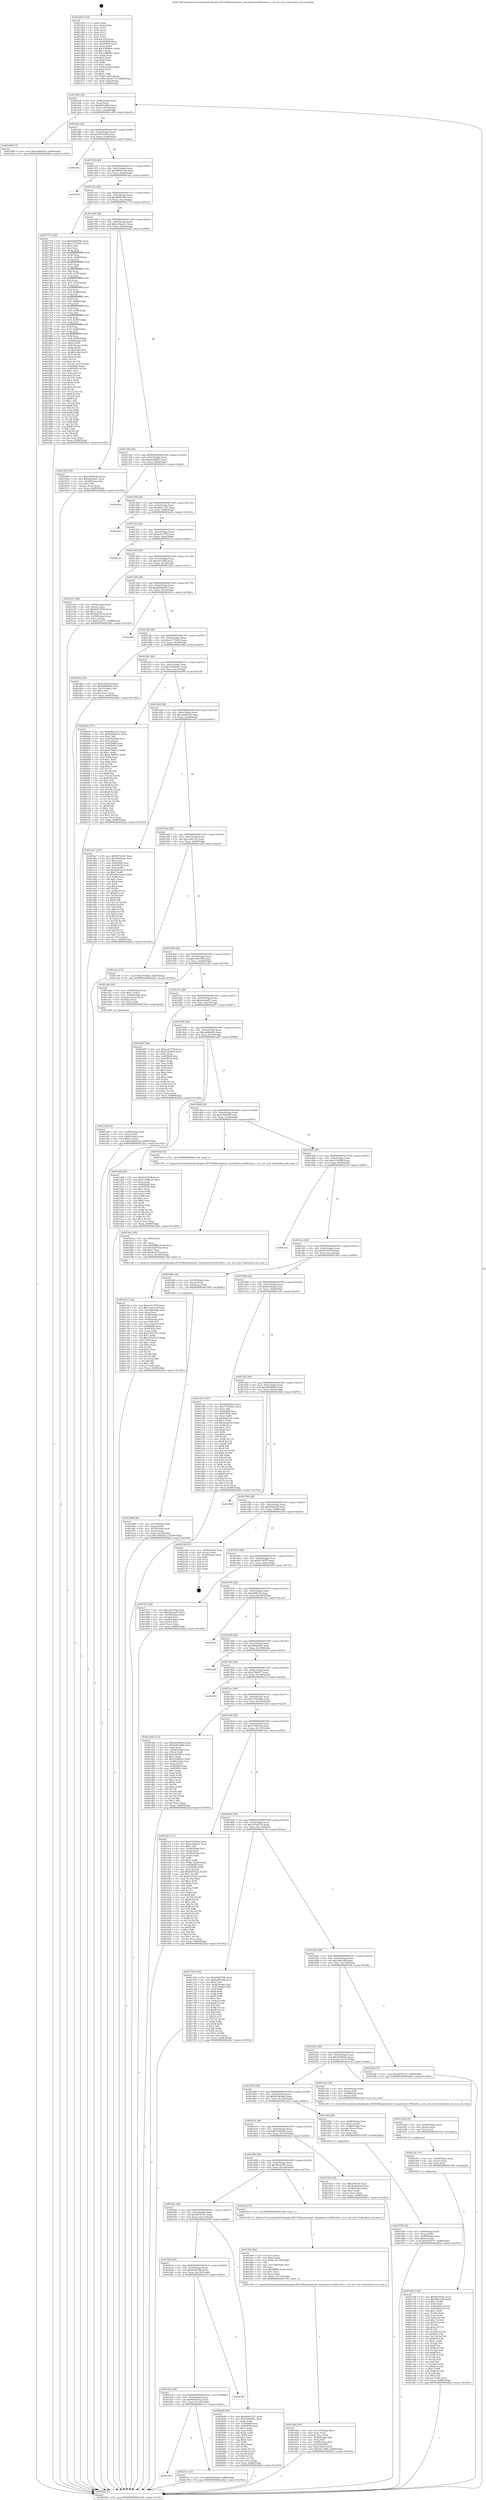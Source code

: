 digraph "0x401260" {
  label = "0x401260 (/mnt/c/Users/mathe/Desktop/tcc/POCII/binaries/extr_linuxdriverss390ciofcx.c_tcw_set_tccb_Final-ollvm.out::main(0))"
  labelloc = "t"
  node[shape=record]

  Entry [label="",width=0.3,height=0.3,shape=circle,fillcolor=black,style=filled]
  "0x4012d4" [label="{
     0x4012d4 [32]\l
     | [instrs]\l
     &nbsp;&nbsp;0x4012d4 \<+6\>: mov -0x88(%rbp),%eax\l
     &nbsp;&nbsp;0x4012da \<+2\>: mov %eax,%ecx\l
     &nbsp;&nbsp;0x4012dc \<+6\>: sub $0x8d61d00e,%ecx\l
     &nbsp;&nbsp;0x4012e2 \<+6\>: mov %eax,-0x9c(%rbp)\l
     &nbsp;&nbsp;0x4012e8 \<+6\>: mov %ecx,-0xa0(%rbp)\l
     &nbsp;&nbsp;0x4012ee \<+6\>: je 0000000000401d98 \<main+0xb38\>\l
  }"]
  "0x401d98" [label="{
     0x401d98 [15]\l
     | [instrs]\l
     &nbsp;&nbsp;0x401d98 \<+10\>: movl $0xeddbbcb5,-0x88(%rbp)\l
     &nbsp;&nbsp;0x401da2 \<+5\>: jmp 00000000004022b2 \<main+0x1052\>\l
  }"]
  "0x4012f4" [label="{
     0x4012f4 [28]\l
     | [instrs]\l
     &nbsp;&nbsp;0x4012f4 \<+5\>: jmp 00000000004012f9 \<main+0x99\>\l
     &nbsp;&nbsp;0x4012f9 \<+6\>: mov -0x9c(%rbp),%eax\l
     &nbsp;&nbsp;0x4012ff \<+5\>: sub $0x9670cf4c,%eax\l
     &nbsp;&nbsp;0x401304 \<+6\>: mov %eax,-0xa4(%rbp)\l
     &nbsp;&nbsp;0x40130a \<+6\>: je 000000000040224a \<main+0xfea\>\l
  }"]
  Exit [label="",width=0.3,height=0.3,shape=circle,fillcolor=black,style=filled,peripheries=2]
  "0x40224a" [label="{
     0x40224a\l
  }", style=dashed]
  "0x401310" [label="{
     0x401310 [28]\l
     | [instrs]\l
     &nbsp;&nbsp;0x401310 \<+5\>: jmp 0000000000401315 \<main+0xb5\>\l
     &nbsp;&nbsp;0x401315 \<+6\>: mov -0x9c(%rbp),%eax\l
     &nbsp;&nbsp;0x40131b \<+5\>: sub $0x990ab334,%eax\l
     &nbsp;&nbsp;0x401320 \<+6\>: mov %eax,-0xa8(%rbp)\l
     &nbsp;&nbsp;0x401326 \<+6\>: je 0000000000401fa2 \<main+0xd42\>\l
  }"]
  "0x401700" [label="{
     0x401700\l
  }", style=dashed]
  "0x401fa2" [label="{
     0x401fa2\l
  }", style=dashed]
  "0x40132c" [label="{
     0x40132c [28]\l
     | [instrs]\l
     &nbsp;&nbsp;0x40132c \<+5\>: jmp 0000000000401331 \<main+0xd1\>\l
     &nbsp;&nbsp;0x401331 \<+6\>: mov -0x9c(%rbp),%eax\l
     &nbsp;&nbsp;0x401337 \<+5\>: sub $0x9af5d180,%eax\l
     &nbsp;&nbsp;0x40133c \<+6\>: mov %eax,-0xac(%rbp)\l
     &nbsp;&nbsp;0x401342 \<+6\>: je 0000000000401774 \<main+0x514\>\l
  }"]
  "0x40213c" [label="{
     0x40213c [15]\l
     | [instrs]\l
     &nbsp;&nbsp;0x40213c \<+10\>: movl $0x85282a4,-0x88(%rbp)\l
     &nbsp;&nbsp;0x402146 \<+5\>: jmp 00000000004022b2 \<main+0x1052\>\l
  }"]
  "0x401774" [label="{
     0x401774 [326]\l
     | [instrs]\l
     &nbsp;&nbsp;0x401774 \<+5\>: mov $0x65d67f0b,%eax\l
     &nbsp;&nbsp;0x401779 \<+5\>: mov $0xc1175d33,%ecx\l
     &nbsp;&nbsp;0x40177e \<+2\>: mov $0x1,%dl\l
     &nbsp;&nbsp;0x401780 \<+2\>: xor %esi,%esi\l
     &nbsp;&nbsp;0x401782 \<+3\>: mov %rsp,%rdi\l
     &nbsp;&nbsp;0x401785 \<+4\>: add $0xfffffffffffffff0,%rdi\l
     &nbsp;&nbsp;0x401789 \<+3\>: mov %rdi,%rsp\l
     &nbsp;&nbsp;0x40178c \<+4\>: mov %rdi,-0x80(%rbp)\l
     &nbsp;&nbsp;0x401790 \<+3\>: mov %rsp,%rdi\l
     &nbsp;&nbsp;0x401793 \<+4\>: add $0xfffffffffffffff0,%rdi\l
     &nbsp;&nbsp;0x401797 \<+3\>: mov %rdi,%rsp\l
     &nbsp;&nbsp;0x40179a \<+3\>: mov %rsp,%r8\l
     &nbsp;&nbsp;0x40179d \<+4\>: add $0xfffffffffffffff0,%r8\l
     &nbsp;&nbsp;0x4017a1 \<+3\>: mov %r8,%rsp\l
     &nbsp;&nbsp;0x4017a4 \<+4\>: mov %r8,-0x78(%rbp)\l
     &nbsp;&nbsp;0x4017a8 \<+3\>: mov %rsp,%r8\l
     &nbsp;&nbsp;0x4017ab \<+4\>: add $0xfffffffffffffff0,%r8\l
     &nbsp;&nbsp;0x4017af \<+3\>: mov %r8,%rsp\l
     &nbsp;&nbsp;0x4017b2 \<+4\>: mov %r8,-0x70(%rbp)\l
     &nbsp;&nbsp;0x4017b6 \<+3\>: mov %rsp,%r8\l
     &nbsp;&nbsp;0x4017b9 \<+4\>: add $0xfffffffffffffff0,%r8\l
     &nbsp;&nbsp;0x4017bd \<+3\>: mov %r8,%rsp\l
     &nbsp;&nbsp;0x4017c0 \<+4\>: mov %r8,-0x68(%rbp)\l
     &nbsp;&nbsp;0x4017c4 \<+3\>: mov %rsp,%r8\l
     &nbsp;&nbsp;0x4017c7 \<+4\>: add $0xfffffffffffffff0,%r8\l
     &nbsp;&nbsp;0x4017cb \<+3\>: mov %r8,%rsp\l
     &nbsp;&nbsp;0x4017ce \<+4\>: mov %r8,-0x60(%rbp)\l
     &nbsp;&nbsp;0x4017d2 \<+3\>: mov %rsp,%r8\l
     &nbsp;&nbsp;0x4017d5 \<+4\>: add $0xfffffffffffffff0,%r8\l
     &nbsp;&nbsp;0x4017d9 \<+3\>: mov %r8,%rsp\l
     &nbsp;&nbsp;0x4017dc \<+4\>: mov %r8,-0x58(%rbp)\l
     &nbsp;&nbsp;0x4017e0 \<+3\>: mov %rsp,%r8\l
     &nbsp;&nbsp;0x4017e3 \<+4\>: add $0xfffffffffffffff0,%r8\l
     &nbsp;&nbsp;0x4017e7 \<+3\>: mov %r8,%rsp\l
     &nbsp;&nbsp;0x4017ea \<+4\>: mov %r8,-0x50(%rbp)\l
     &nbsp;&nbsp;0x4017ee \<+3\>: mov %rsp,%r8\l
     &nbsp;&nbsp;0x4017f1 \<+4\>: add $0xfffffffffffffff0,%r8\l
     &nbsp;&nbsp;0x4017f5 \<+3\>: mov %r8,%rsp\l
     &nbsp;&nbsp;0x4017f8 \<+4\>: mov %r8,-0x48(%rbp)\l
     &nbsp;&nbsp;0x4017fc \<+3\>: mov %rsp,%r8\l
     &nbsp;&nbsp;0x4017ff \<+4\>: add $0xfffffffffffffff0,%r8\l
     &nbsp;&nbsp;0x401803 \<+3\>: mov %r8,%rsp\l
     &nbsp;&nbsp;0x401806 \<+4\>: mov %r8,-0x40(%rbp)\l
     &nbsp;&nbsp;0x40180a \<+4\>: mov -0x80(%rbp),%r8\l
     &nbsp;&nbsp;0x40180e \<+7\>: movl $0x0,(%r8)\l
     &nbsp;&nbsp;0x401815 \<+7\>: mov -0x8c(%rbp),%r9d\l
     &nbsp;&nbsp;0x40181c \<+3\>: mov %r9d,(%rdi)\l
     &nbsp;&nbsp;0x40181f \<+4\>: mov -0x78(%rbp),%r8\l
     &nbsp;&nbsp;0x401823 \<+7\>: mov -0x98(%rbp),%r10\l
     &nbsp;&nbsp;0x40182a \<+3\>: mov %r10,(%r8)\l
     &nbsp;&nbsp;0x40182d \<+3\>: cmpl $0x2,(%rdi)\l
     &nbsp;&nbsp;0x401830 \<+4\>: setne %r11b\l
     &nbsp;&nbsp;0x401834 \<+4\>: and $0x1,%r11b\l
     &nbsp;&nbsp;0x401838 \<+4\>: mov %r11b,-0x31(%rbp)\l
     &nbsp;&nbsp;0x40183c \<+7\>: mov 0x405068,%ebx\l
     &nbsp;&nbsp;0x401843 \<+8\>: mov 0x405054,%r14d\l
     &nbsp;&nbsp;0x40184b \<+3\>: sub $0x1,%esi\l
     &nbsp;&nbsp;0x40184e \<+3\>: mov %ebx,%r15d\l
     &nbsp;&nbsp;0x401851 \<+3\>: add %esi,%r15d\l
     &nbsp;&nbsp;0x401854 \<+4\>: imul %r15d,%ebx\l
     &nbsp;&nbsp;0x401858 \<+3\>: and $0x1,%ebx\l
     &nbsp;&nbsp;0x40185b \<+3\>: cmp $0x0,%ebx\l
     &nbsp;&nbsp;0x40185e \<+4\>: sete %r11b\l
     &nbsp;&nbsp;0x401862 \<+4\>: cmp $0xa,%r14d\l
     &nbsp;&nbsp;0x401866 \<+4\>: setl %r12b\l
     &nbsp;&nbsp;0x40186a \<+3\>: mov %r11b,%r13b\l
     &nbsp;&nbsp;0x40186d \<+4\>: xor $0xff,%r13b\l
     &nbsp;&nbsp;0x401871 \<+3\>: mov %r12b,%sil\l
     &nbsp;&nbsp;0x401874 \<+4\>: xor $0xff,%sil\l
     &nbsp;&nbsp;0x401878 \<+3\>: xor $0x1,%dl\l
     &nbsp;&nbsp;0x40187b \<+3\>: mov %r13b,%dil\l
     &nbsp;&nbsp;0x40187e \<+4\>: and $0xff,%dil\l
     &nbsp;&nbsp;0x401882 \<+3\>: and %dl,%r11b\l
     &nbsp;&nbsp;0x401885 \<+3\>: mov %sil,%r8b\l
     &nbsp;&nbsp;0x401888 \<+4\>: and $0xff,%r8b\l
     &nbsp;&nbsp;0x40188c \<+3\>: and %dl,%r12b\l
     &nbsp;&nbsp;0x40188f \<+3\>: or %r11b,%dil\l
     &nbsp;&nbsp;0x401892 \<+3\>: or %r12b,%r8b\l
     &nbsp;&nbsp;0x401895 \<+3\>: xor %r8b,%dil\l
     &nbsp;&nbsp;0x401898 \<+3\>: or %sil,%r13b\l
     &nbsp;&nbsp;0x40189b \<+4\>: xor $0xff,%r13b\l
     &nbsp;&nbsp;0x40189f \<+3\>: or $0x1,%dl\l
     &nbsp;&nbsp;0x4018a2 \<+3\>: and %dl,%r13b\l
     &nbsp;&nbsp;0x4018a5 \<+3\>: or %r13b,%dil\l
     &nbsp;&nbsp;0x4018a8 \<+4\>: test $0x1,%dil\l
     &nbsp;&nbsp;0x4018ac \<+3\>: cmovne %ecx,%eax\l
     &nbsp;&nbsp;0x4018af \<+6\>: mov %eax,-0x88(%rbp)\l
     &nbsp;&nbsp;0x4018b5 \<+5\>: jmp 00000000004022b2 \<main+0x1052\>\l
  }"]
  "0x401348" [label="{
     0x401348 [28]\l
     | [instrs]\l
     &nbsp;&nbsp;0x401348 \<+5\>: jmp 000000000040134d \<main+0xed\>\l
     &nbsp;&nbsp;0x40134d \<+6\>: mov -0x9c(%rbp),%eax\l
     &nbsp;&nbsp;0x401353 \<+5\>: sub $0xa15baec1,%eax\l
     &nbsp;&nbsp;0x401358 \<+6\>: mov %eax,-0xb0(%rbp)\l
     &nbsp;&nbsp;0x40135e \<+6\>: je 0000000000401b69 \<main+0x909\>\l
  }"]
  "0x4016e4" [label="{
     0x4016e4 [28]\l
     | [instrs]\l
     &nbsp;&nbsp;0x4016e4 \<+5\>: jmp 00000000004016e9 \<main+0x489\>\l
     &nbsp;&nbsp;0x4016e9 \<+6\>: mov -0x9c(%rbp),%eax\l
     &nbsp;&nbsp;0x4016ef \<+5\>: sub $0x6d4d0412,%eax\l
     &nbsp;&nbsp;0x4016f4 \<+6\>: mov %eax,-0x134(%rbp)\l
     &nbsp;&nbsp;0x4016fa \<+6\>: je 000000000040213c \<main+0xedc\>\l
  }"]
  "0x401b69" [label="{
     0x401b69 [30]\l
     | [instrs]\l
     &nbsp;&nbsp;0x401b69 \<+5\>: mov $0xcbe89166,%eax\l
     &nbsp;&nbsp;0x401b6e \<+5\>: mov $0xe8acbef1,%ecx\l
     &nbsp;&nbsp;0x401b73 \<+3\>: mov -0x29(%rbp),%dl\l
     &nbsp;&nbsp;0x401b76 \<+3\>: test $0x1,%dl\l
     &nbsp;&nbsp;0x401b79 \<+3\>: cmovne %ecx,%eax\l
     &nbsp;&nbsp;0x401b7c \<+6\>: mov %eax,-0x88(%rbp)\l
     &nbsp;&nbsp;0x401b82 \<+5\>: jmp 00000000004022b2 \<main+0x1052\>\l
  }"]
  "0x401364" [label="{
     0x401364 [28]\l
     | [instrs]\l
     &nbsp;&nbsp;0x401364 \<+5\>: jmp 0000000000401369 \<main+0x109\>\l
     &nbsp;&nbsp;0x401369 \<+6\>: mov -0x9c(%rbp),%eax\l
     &nbsp;&nbsp;0x40136f \<+5\>: sub $0xa42280b7,%eax\l
     &nbsp;&nbsp;0x401374 \<+6\>: mov %eax,-0xb4(%rbp)\l
     &nbsp;&nbsp;0x40137a \<+6\>: je 000000000040203a \<main+0xdda\>\l
  }"]
  "0x402160" [label="{
     0x402160\l
  }", style=dashed]
  "0x40203a" [label="{
     0x40203a\l
  }", style=dashed]
  "0x401380" [label="{
     0x401380 [28]\l
     | [instrs]\l
     &nbsp;&nbsp;0x401380 \<+5\>: jmp 0000000000401385 \<main+0x125\>\l
     &nbsp;&nbsp;0x401385 \<+6\>: mov -0x9c(%rbp),%eax\l
     &nbsp;&nbsp;0x40138b \<+5\>: sub $0xa8ba1327,%eax\l
     &nbsp;&nbsp;0x401390 \<+6\>: mov %eax,-0xb8(%rbp)\l
     &nbsp;&nbsp;0x401396 \<+6\>: je 000000000040229e \<main+0x103e\>\l
  }"]
  "0x4016c8" [label="{
     0x4016c8 [28]\l
     | [instrs]\l
     &nbsp;&nbsp;0x4016c8 \<+5\>: jmp 00000000004016cd \<main+0x46d\>\l
     &nbsp;&nbsp;0x4016cd \<+6\>: mov -0x9c(%rbp),%eax\l
     &nbsp;&nbsp;0x4016d3 \<+5\>: sub $0x65d67f0b,%eax\l
     &nbsp;&nbsp;0x4016d8 \<+6\>: mov %eax,-0x130(%rbp)\l
     &nbsp;&nbsp;0x4016de \<+6\>: je 0000000000402160 \<main+0xf00\>\l
  }"]
  "0x40229e" [label="{
     0x40229e\l
  }", style=dashed]
  "0x40139c" [label="{
     0x40139c [28]\l
     | [instrs]\l
     &nbsp;&nbsp;0x40139c \<+5\>: jmp 00000000004013a1 \<main+0x141\>\l
     &nbsp;&nbsp;0x4013a1 \<+6\>: mov -0x9c(%rbp),%eax\l
     &nbsp;&nbsp;0x4013a7 \<+5\>: sub $0xac417f78,%eax\l
     &nbsp;&nbsp;0x4013ac \<+6\>: mov %eax,-0xbc(%rbp)\l
     &nbsp;&nbsp;0x4013b2 \<+6\>: je 00000000004021ca \<main+0xf6a\>\l
  }"]
  "0x402049" [label="{
     0x402049 [86]\l
     | [instrs]\l
     &nbsp;&nbsp;0x402049 \<+5\>: mov $0xa8ba1327,%eax\l
     &nbsp;&nbsp;0x40204e \<+5\>: mov $0xc9a664d1,%ecx\l
     &nbsp;&nbsp;0x402053 \<+2\>: xor %edx,%edx\l
     &nbsp;&nbsp;0x402055 \<+7\>: mov 0x405068,%esi\l
     &nbsp;&nbsp;0x40205c \<+7\>: mov 0x405054,%edi\l
     &nbsp;&nbsp;0x402063 \<+3\>: sub $0x1,%edx\l
     &nbsp;&nbsp;0x402066 \<+3\>: mov %esi,%r8d\l
     &nbsp;&nbsp;0x402069 \<+3\>: add %edx,%r8d\l
     &nbsp;&nbsp;0x40206c \<+4\>: imul %r8d,%esi\l
     &nbsp;&nbsp;0x402070 \<+3\>: and $0x1,%esi\l
     &nbsp;&nbsp;0x402073 \<+3\>: cmp $0x0,%esi\l
     &nbsp;&nbsp;0x402076 \<+4\>: sete %r9b\l
     &nbsp;&nbsp;0x40207a \<+3\>: cmp $0xa,%edi\l
     &nbsp;&nbsp;0x40207d \<+4\>: setl %r10b\l
     &nbsp;&nbsp;0x402081 \<+3\>: mov %r9b,%r11b\l
     &nbsp;&nbsp;0x402084 \<+3\>: and %r10b,%r11b\l
     &nbsp;&nbsp;0x402087 \<+3\>: xor %r10b,%r9b\l
     &nbsp;&nbsp;0x40208a \<+3\>: or %r9b,%r11b\l
     &nbsp;&nbsp;0x40208d \<+4\>: test $0x1,%r11b\l
     &nbsp;&nbsp;0x402091 \<+3\>: cmovne %ecx,%eax\l
     &nbsp;&nbsp;0x402094 \<+6\>: mov %eax,-0x88(%rbp)\l
     &nbsp;&nbsp;0x40209a \<+5\>: jmp 00000000004022b2 \<main+0x1052\>\l
  }"]
  "0x4021ca" [label="{
     0x4021ca\l
  }", style=dashed]
  "0x4013b8" [label="{
     0x4013b8 [28]\l
     | [instrs]\l
     &nbsp;&nbsp;0x4013b8 \<+5\>: jmp 00000000004013bd \<main+0x15d\>\l
     &nbsp;&nbsp;0x4013bd \<+6\>: mov -0x9c(%rbp),%eax\l
     &nbsp;&nbsp;0x4013c3 \<+5\>: sub $0xad119ffa,%eax\l
     &nbsp;&nbsp;0x4013c8 \<+6\>: mov %eax,-0xc0(%rbp)\l
     &nbsp;&nbsp;0x4013ce \<+6\>: je 0000000000401a01 \<main+0x7a1\>\l
  }"]
  "0x401e6b" [label="{
     0x401e6b [144]\l
     | [instrs]\l
     &nbsp;&nbsp;0x401e6b \<+5\>: mov $0x9670cf4c,%ecx\l
     &nbsp;&nbsp;0x401e70 \<+5\>: mov $0x3f4e7abf,%edx\l
     &nbsp;&nbsp;0x401e75 \<+3\>: mov $0x1,%r8b\l
     &nbsp;&nbsp;0x401e78 \<+3\>: xor %r9d,%r9d\l
     &nbsp;&nbsp;0x401e7b \<+8\>: mov 0x405068,%r10d\l
     &nbsp;&nbsp;0x401e83 \<+8\>: mov 0x405054,%r11d\l
     &nbsp;&nbsp;0x401e8b \<+4\>: sub $0x1,%r9d\l
     &nbsp;&nbsp;0x401e8f \<+3\>: mov %r10d,%ebx\l
     &nbsp;&nbsp;0x401e92 \<+3\>: add %r9d,%ebx\l
     &nbsp;&nbsp;0x401e95 \<+4\>: imul %ebx,%r10d\l
     &nbsp;&nbsp;0x401e99 \<+4\>: and $0x1,%r10d\l
     &nbsp;&nbsp;0x401e9d \<+4\>: cmp $0x0,%r10d\l
     &nbsp;&nbsp;0x401ea1 \<+4\>: sete %r14b\l
     &nbsp;&nbsp;0x401ea5 \<+4\>: cmp $0xa,%r11d\l
     &nbsp;&nbsp;0x401ea9 \<+4\>: setl %r15b\l
     &nbsp;&nbsp;0x401ead \<+3\>: mov %r14b,%r12b\l
     &nbsp;&nbsp;0x401eb0 \<+4\>: xor $0xff,%r12b\l
     &nbsp;&nbsp;0x401eb4 \<+3\>: mov %r15b,%r13b\l
     &nbsp;&nbsp;0x401eb7 \<+4\>: xor $0xff,%r13b\l
     &nbsp;&nbsp;0x401ebb \<+4\>: xor $0x1,%r8b\l
     &nbsp;&nbsp;0x401ebf \<+3\>: mov %r12b,%al\l
     &nbsp;&nbsp;0x401ec2 \<+2\>: and $0xff,%al\l
     &nbsp;&nbsp;0x401ec4 \<+3\>: and %r8b,%r14b\l
     &nbsp;&nbsp;0x401ec7 \<+3\>: mov %r13b,%sil\l
     &nbsp;&nbsp;0x401eca \<+4\>: and $0xff,%sil\l
     &nbsp;&nbsp;0x401ece \<+3\>: and %r8b,%r15b\l
     &nbsp;&nbsp;0x401ed1 \<+3\>: or %r14b,%al\l
     &nbsp;&nbsp;0x401ed4 \<+3\>: or %r15b,%sil\l
     &nbsp;&nbsp;0x401ed7 \<+3\>: xor %sil,%al\l
     &nbsp;&nbsp;0x401eda \<+3\>: or %r13b,%r12b\l
     &nbsp;&nbsp;0x401edd \<+4\>: xor $0xff,%r12b\l
     &nbsp;&nbsp;0x401ee1 \<+4\>: or $0x1,%r8b\l
     &nbsp;&nbsp;0x401ee5 \<+3\>: and %r8b,%r12b\l
     &nbsp;&nbsp;0x401ee8 \<+3\>: or %r12b,%al\l
     &nbsp;&nbsp;0x401eeb \<+2\>: test $0x1,%al\l
     &nbsp;&nbsp;0x401eed \<+3\>: cmovne %edx,%ecx\l
     &nbsp;&nbsp;0x401ef0 \<+6\>: mov %ecx,-0x88(%rbp)\l
     &nbsp;&nbsp;0x401ef6 \<+5\>: jmp 00000000004022b2 \<main+0x1052\>\l
  }"]
  "0x401a01" [label="{
     0x401a01 [42]\l
     | [instrs]\l
     &nbsp;&nbsp;0x401a01 \<+4\>: mov -0x58(%rbp),%rax\l
     &nbsp;&nbsp;0x401a05 \<+2\>: mov (%rax),%ecx\l
     &nbsp;&nbsp;0x401a07 \<+6\>: sub $0x8ab70792,%ecx\l
     &nbsp;&nbsp;0x401a0d \<+3\>: add $0x1,%ecx\l
     &nbsp;&nbsp;0x401a10 \<+6\>: add $0x8ab70792,%ecx\l
     &nbsp;&nbsp;0x401a16 \<+4\>: mov -0x58(%rbp),%rax\l
     &nbsp;&nbsp;0x401a1a \<+2\>: mov %ecx,(%rax)\l
     &nbsp;&nbsp;0x401a1c \<+10\>: movl $0x91297f7,-0x88(%rbp)\l
     &nbsp;&nbsp;0x401a26 \<+5\>: jmp 00000000004022b2 \<main+0x1052\>\l
  }"]
  "0x4013d4" [label="{
     0x4013d4 [28]\l
     | [instrs]\l
     &nbsp;&nbsp;0x4013d4 \<+5\>: jmp 00000000004013d9 \<main+0x179\>\l
     &nbsp;&nbsp;0x4013d9 \<+6\>: mov -0x9c(%rbp),%eax\l
     &nbsp;&nbsp;0x4013df \<+5\>: sub $0xb4966bf5,%eax\l
     &nbsp;&nbsp;0x4013e4 \<+6\>: mov %eax,-0xc4(%rbp)\l
     &nbsp;&nbsp;0x4013ea \<+6\>: je 000000000040228a \<main+0x102a\>\l
  }"]
  "0x401e5c" [label="{
     0x401e5c [15]\l
     | [instrs]\l
     &nbsp;&nbsp;0x401e5c \<+4\>: mov -0x48(%rbp),%rax\l
     &nbsp;&nbsp;0x401e60 \<+3\>: mov (%rax),%rax\l
     &nbsp;&nbsp;0x401e63 \<+3\>: mov %rax,%rdi\l
     &nbsp;&nbsp;0x401e66 \<+5\>: call 0000000000401030 \<free@plt\>\l
     | [calls]\l
     &nbsp;&nbsp;0x401030 \{1\} (unknown)\l
  }"]
  "0x40228a" [label="{
     0x40228a\l
  }", style=dashed]
  "0x4013f0" [label="{
     0x4013f0 [28]\l
     | [instrs]\l
     &nbsp;&nbsp;0x4013f0 \<+5\>: jmp 00000000004013f5 \<main+0x195\>\l
     &nbsp;&nbsp;0x4013f5 \<+6\>: mov -0x9c(%rbp),%eax\l
     &nbsp;&nbsp;0x4013fb \<+5\>: sub $0xc1175d33,%eax\l
     &nbsp;&nbsp;0x401400 \<+6\>: mov %eax,-0xc8(%rbp)\l
     &nbsp;&nbsp;0x401406 \<+6\>: je 00000000004018ba \<main+0x65a\>\l
  }"]
  "0x401e4d" [label="{
     0x401e4d [15]\l
     | [instrs]\l
     &nbsp;&nbsp;0x401e4d \<+4\>: mov -0x60(%rbp),%rax\l
     &nbsp;&nbsp;0x401e51 \<+3\>: mov (%rax),%rax\l
     &nbsp;&nbsp;0x401e54 \<+3\>: mov %rax,%rdi\l
     &nbsp;&nbsp;0x401e57 \<+5\>: call 0000000000401030 \<free@plt\>\l
     | [calls]\l
     &nbsp;&nbsp;0x401030 \{1\} (unknown)\l
  }"]
  "0x4018ba" [label="{
     0x4018ba [30]\l
     | [instrs]\l
     &nbsp;&nbsp;0x4018ba \<+5\>: mov $0xf32555cf,%eax\l
     &nbsp;&nbsp;0x4018bf \<+5\>: mov $0xfd99d040,%ecx\l
     &nbsp;&nbsp;0x4018c4 \<+3\>: mov -0x31(%rbp),%dl\l
     &nbsp;&nbsp;0x4018c7 \<+3\>: test $0x1,%dl\l
     &nbsp;&nbsp;0x4018ca \<+3\>: cmovne %ecx,%eax\l
     &nbsp;&nbsp;0x4018cd \<+6\>: mov %eax,-0x88(%rbp)\l
     &nbsp;&nbsp;0x4018d3 \<+5\>: jmp 00000000004022b2 \<main+0x1052\>\l
  }"]
  "0x40140c" [label="{
     0x40140c [28]\l
     | [instrs]\l
     &nbsp;&nbsp;0x40140c \<+5\>: jmp 0000000000401411 \<main+0x1b1\>\l
     &nbsp;&nbsp;0x401411 \<+6\>: mov -0x9c(%rbp),%eax\l
     &nbsp;&nbsp;0x401417 \<+5\>: sub $0xc9a664d1,%eax\l
     &nbsp;&nbsp;0x40141c \<+6\>: mov %eax,-0xcc(%rbp)\l
     &nbsp;&nbsp;0x401422 \<+6\>: je 000000000040209f \<main+0xe3f\>\l
  }"]
  "0x401c0a" [label="{
     0x401c0a [122]\l
     | [instrs]\l
     &nbsp;&nbsp;0x401c0a \<+5\>: mov $0xac417f78,%ecx\l
     &nbsp;&nbsp;0x401c0f \<+5\>: mov $0xcce0c1c8,%edx\l
     &nbsp;&nbsp;0x401c14 \<+6\>: mov -0x140(%rbp),%esi\l
     &nbsp;&nbsp;0x401c1a \<+3\>: imul %eax,%esi\l
     &nbsp;&nbsp;0x401c1d \<+4\>: mov -0x48(%rbp),%rdi\l
     &nbsp;&nbsp;0x401c21 \<+3\>: mov (%rdi),%rdi\l
     &nbsp;&nbsp;0x401c24 \<+4\>: mov -0x40(%rbp),%r8\l
     &nbsp;&nbsp;0x401c28 \<+3\>: movslq (%r8),%r8\l
     &nbsp;&nbsp;0x401c2b \<+4\>: mov %esi,(%rdi,%r8,4)\l
     &nbsp;&nbsp;0x401c2f \<+7\>: mov 0x405068,%eax\l
     &nbsp;&nbsp;0x401c36 \<+7\>: mov 0x405054,%esi\l
     &nbsp;&nbsp;0x401c3d \<+3\>: mov %eax,%r9d\l
     &nbsp;&nbsp;0x401c40 \<+7\>: add $0x4702351d,%r9d\l
     &nbsp;&nbsp;0x401c47 \<+4\>: sub $0x1,%r9d\l
     &nbsp;&nbsp;0x401c4b \<+7\>: sub $0x4702351d,%r9d\l
     &nbsp;&nbsp;0x401c52 \<+4\>: imul %r9d,%eax\l
     &nbsp;&nbsp;0x401c56 \<+3\>: and $0x1,%eax\l
     &nbsp;&nbsp;0x401c59 \<+3\>: cmp $0x0,%eax\l
     &nbsp;&nbsp;0x401c5c \<+4\>: sete %r10b\l
     &nbsp;&nbsp;0x401c60 \<+3\>: cmp $0xa,%esi\l
     &nbsp;&nbsp;0x401c63 \<+4\>: setl %r11b\l
     &nbsp;&nbsp;0x401c67 \<+3\>: mov %r10b,%bl\l
     &nbsp;&nbsp;0x401c6a \<+3\>: and %r11b,%bl\l
     &nbsp;&nbsp;0x401c6d \<+3\>: xor %r11b,%r10b\l
     &nbsp;&nbsp;0x401c70 \<+3\>: or %r10b,%bl\l
     &nbsp;&nbsp;0x401c73 \<+3\>: test $0x1,%bl\l
     &nbsp;&nbsp;0x401c76 \<+3\>: cmovne %edx,%ecx\l
     &nbsp;&nbsp;0x401c79 \<+6\>: mov %ecx,-0x88(%rbp)\l
     &nbsp;&nbsp;0x401c7f \<+5\>: jmp 00000000004022b2 \<main+0x1052\>\l
  }"]
  "0x40209f" [label="{
     0x40209f [157]\l
     | [instrs]\l
     &nbsp;&nbsp;0x40209f \<+5\>: mov $0xa8ba1327,%eax\l
     &nbsp;&nbsp;0x4020a4 \<+5\>: mov $0x6d4d0412,%ecx\l
     &nbsp;&nbsp;0x4020a9 \<+2\>: mov $0x1,%dl\l
     &nbsp;&nbsp;0x4020ab \<+4\>: mov -0x80(%rbp),%rsi\l
     &nbsp;&nbsp;0x4020af \<+6\>: movl $0x0,(%rsi)\l
     &nbsp;&nbsp;0x4020b5 \<+7\>: mov 0x405068,%edi\l
     &nbsp;&nbsp;0x4020bc \<+8\>: mov 0x405054,%r8d\l
     &nbsp;&nbsp;0x4020c4 \<+3\>: mov %edi,%r9d\l
     &nbsp;&nbsp;0x4020c7 \<+7\>: add $0x4750f67c,%r9d\l
     &nbsp;&nbsp;0x4020ce \<+4\>: sub $0x1,%r9d\l
     &nbsp;&nbsp;0x4020d2 \<+7\>: sub $0x4750f67c,%r9d\l
     &nbsp;&nbsp;0x4020d9 \<+4\>: imul %r9d,%edi\l
     &nbsp;&nbsp;0x4020dd \<+3\>: and $0x1,%edi\l
     &nbsp;&nbsp;0x4020e0 \<+3\>: cmp $0x0,%edi\l
     &nbsp;&nbsp;0x4020e3 \<+4\>: sete %r10b\l
     &nbsp;&nbsp;0x4020e7 \<+4\>: cmp $0xa,%r8d\l
     &nbsp;&nbsp;0x4020eb \<+4\>: setl %r11b\l
     &nbsp;&nbsp;0x4020ef \<+3\>: mov %r10b,%bl\l
     &nbsp;&nbsp;0x4020f2 \<+3\>: xor $0xff,%bl\l
     &nbsp;&nbsp;0x4020f5 \<+3\>: mov %r11b,%r14b\l
     &nbsp;&nbsp;0x4020f8 \<+4\>: xor $0xff,%r14b\l
     &nbsp;&nbsp;0x4020fc \<+3\>: xor $0x1,%dl\l
     &nbsp;&nbsp;0x4020ff \<+3\>: mov %bl,%r15b\l
     &nbsp;&nbsp;0x402102 \<+4\>: and $0xff,%r15b\l
     &nbsp;&nbsp;0x402106 \<+3\>: and %dl,%r10b\l
     &nbsp;&nbsp;0x402109 \<+3\>: mov %r14b,%r12b\l
     &nbsp;&nbsp;0x40210c \<+4\>: and $0xff,%r12b\l
     &nbsp;&nbsp;0x402110 \<+3\>: and %dl,%r11b\l
     &nbsp;&nbsp;0x402113 \<+3\>: or %r10b,%r15b\l
     &nbsp;&nbsp;0x402116 \<+3\>: or %r11b,%r12b\l
     &nbsp;&nbsp;0x402119 \<+3\>: xor %r12b,%r15b\l
     &nbsp;&nbsp;0x40211c \<+3\>: or %r14b,%bl\l
     &nbsp;&nbsp;0x40211f \<+3\>: xor $0xff,%bl\l
     &nbsp;&nbsp;0x402122 \<+3\>: or $0x1,%dl\l
     &nbsp;&nbsp;0x402125 \<+2\>: and %dl,%bl\l
     &nbsp;&nbsp;0x402127 \<+3\>: or %bl,%r15b\l
     &nbsp;&nbsp;0x40212a \<+4\>: test $0x1,%r15b\l
     &nbsp;&nbsp;0x40212e \<+3\>: cmovne %ecx,%eax\l
     &nbsp;&nbsp;0x402131 \<+6\>: mov %eax,-0x88(%rbp)\l
     &nbsp;&nbsp;0x402137 \<+5\>: jmp 00000000004022b2 \<main+0x1052\>\l
  }"]
  "0x401428" [label="{
     0x401428 [28]\l
     | [instrs]\l
     &nbsp;&nbsp;0x401428 \<+5\>: jmp 000000000040142d \<main+0x1cd\>\l
     &nbsp;&nbsp;0x40142d \<+6\>: mov -0x9c(%rbp),%eax\l
     &nbsp;&nbsp;0x401433 \<+5\>: sub $0xcbe89166,%eax\l
     &nbsp;&nbsp;0x401438 \<+6\>: mov %eax,-0xd0(%rbp)\l
     &nbsp;&nbsp;0x40143e \<+6\>: je 0000000000401da7 \<main+0xb47\>\l
  }"]
  "0x401be2" [label="{
     0x401be2 [40]\l
     | [instrs]\l
     &nbsp;&nbsp;0x401be2 \<+5\>: mov $0x2,%ecx\l
     &nbsp;&nbsp;0x401be7 \<+1\>: cltd\l
     &nbsp;&nbsp;0x401be8 \<+2\>: idiv %ecx\l
     &nbsp;&nbsp;0x401bea \<+6\>: imul $0xfffffffe,%edx,%ecx\l
     &nbsp;&nbsp;0x401bf0 \<+6\>: sub $0x9eaf703a,%ecx\l
     &nbsp;&nbsp;0x401bf6 \<+3\>: add $0x1,%ecx\l
     &nbsp;&nbsp;0x401bf9 \<+6\>: add $0x9eaf703a,%ecx\l
     &nbsp;&nbsp;0x401bff \<+6\>: mov %ecx,-0x140(%rbp)\l
     &nbsp;&nbsp;0x401c05 \<+5\>: call 0000000000401160 \<next_i\>\l
     | [calls]\l
     &nbsp;&nbsp;0x401160 \{1\} (/mnt/c/Users/mathe/Desktop/tcc/POCII/binaries/extr_linuxdriverss390ciofcx.c_tcw_set_tccb_Final-ollvm.out::next_i)\l
  }"]
  "0x401da7" [label="{
     0x401da7 [147]\l
     | [instrs]\l
     &nbsp;&nbsp;0x401da7 \<+5\>: mov $0x9670cf4c,%eax\l
     &nbsp;&nbsp;0x401dac \<+5\>: mov $0x4afd5daa,%ecx\l
     &nbsp;&nbsp;0x401db1 \<+2\>: mov $0x1,%dl\l
     &nbsp;&nbsp;0x401db3 \<+7\>: mov 0x405068,%esi\l
     &nbsp;&nbsp;0x401dba \<+7\>: mov 0x405054,%edi\l
     &nbsp;&nbsp;0x401dc1 \<+3\>: mov %esi,%r8d\l
     &nbsp;&nbsp;0x401dc4 \<+7\>: add $0xd2b72a4c,%r8d\l
     &nbsp;&nbsp;0x401dcb \<+4\>: sub $0x1,%r8d\l
     &nbsp;&nbsp;0x401dcf \<+7\>: sub $0xd2b72a4c,%r8d\l
     &nbsp;&nbsp;0x401dd6 \<+4\>: imul %r8d,%esi\l
     &nbsp;&nbsp;0x401dda \<+3\>: and $0x1,%esi\l
     &nbsp;&nbsp;0x401ddd \<+3\>: cmp $0x0,%esi\l
     &nbsp;&nbsp;0x401de0 \<+4\>: sete %r9b\l
     &nbsp;&nbsp;0x401de4 \<+3\>: cmp $0xa,%edi\l
     &nbsp;&nbsp;0x401de7 \<+4\>: setl %r10b\l
     &nbsp;&nbsp;0x401deb \<+3\>: mov %r9b,%r11b\l
     &nbsp;&nbsp;0x401dee \<+4\>: xor $0xff,%r11b\l
     &nbsp;&nbsp;0x401df2 \<+3\>: mov %r10b,%bl\l
     &nbsp;&nbsp;0x401df5 \<+3\>: xor $0xff,%bl\l
     &nbsp;&nbsp;0x401df8 \<+3\>: xor $0x0,%dl\l
     &nbsp;&nbsp;0x401dfb \<+3\>: mov %r11b,%r14b\l
     &nbsp;&nbsp;0x401dfe \<+4\>: and $0x0,%r14b\l
     &nbsp;&nbsp;0x401e02 \<+3\>: and %dl,%r9b\l
     &nbsp;&nbsp;0x401e05 \<+3\>: mov %bl,%r15b\l
     &nbsp;&nbsp;0x401e08 \<+4\>: and $0x0,%r15b\l
     &nbsp;&nbsp;0x401e0c \<+3\>: and %dl,%r10b\l
     &nbsp;&nbsp;0x401e0f \<+3\>: or %r9b,%r14b\l
     &nbsp;&nbsp;0x401e12 \<+3\>: or %r10b,%r15b\l
     &nbsp;&nbsp;0x401e15 \<+3\>: xor %r15b,%r14b\l
     &nbsp;&nbsp;0x401e18 \<+3\>: or %bl,%r11b\l
     &nbsp;&nbsp;0x401e1b \<+4\>: xor $0xff,%r11b\l
     &nbsp;&nbsp;0x401e1f \<+3\>: or $0x0,%dl\l
     &nbsp;&nbsp;0x401e22 \<+3\>: and %dl,%r11b\l
     &nbsp;&nbsp;0x401e25 \<+3\>: or %r11b,%r14b\l
     &nbsp;&nbsp;0x401e28 \<+4\>: test $0x1,%r14b\l
     &nbsp;&nbsp;0x401e2c \<+3\>: cmovne %ecx,%eax\l
     &nbsp;&nbsp;0x401e2f \<+6\>: mov %eax,-0x88(%rbp)\l
     &nbsp;&nbsp;0x401e35 \<+5\>: jmp 00000000004022b2 \<main+0x1052\>\l
  }"]
  "0x401444" [label="{
     0x401444 [28]\l
     | [instrs]\l
     &nbsp;&nbsp;0x401444 \<+5\>: jmp 0000000000401449 \<main+0x1e9\>\l
     &nbsp;&nbsp;0x401449 \<+6\>: mov -0x9c(%rbp),%eax\l
     &nbsp;&nbsp;0x40144f \<+5\>: sub $0xcce0c1c8,%eax\l
     &nbsp;&nbsp;0x401454 \<+6\>: mov %eax,-0xd4(%rbp)\l
     &nbsp;&nbsp;0x40145a \<+6\>: je 0000000000401c84 \<main+0xa24\>\l
  }"]
  "0x401a48" [label="{
     0x401a48 [32]\l
     | [instrs]\l
     &nbsp;&nbsp;0x401a48 \<+4\>: mov -0x48(%rbp),%rdi\l
     &nbsp;&nbsp;0x401a4c \<+3\>: mov %rax,(%rdi)\l
     &nbsp;&nbsp;0x401a4f \<+4\>: mov -0x40(%rbp),%rax\l
     &nbsp;&nbsp;0x401a53 \<+6\>: movl $0x0,(%rax)\l
     &nbsp;&nbsp;0x401a59 \<+10\>: movl $0xeddbbcb5,-0x88(%rbp)\l
     &nbsp;&nbsp;0x401a63 \<+5\>: jmp 00000000004022b2 \<main+0x1052\>\l
  }"]
  "0x401c84" [label="{
     0x401c84 [15]\l
     | [instrs]\l
     &nbsp;&nbsp;0x401c84 \<+10\>: movl $0xfa7eb2fa,-0x88(%rbp)\l
     &nbsp;&nbsp;0x401c8e \<+5\>: jmp 00000000004022b2 \<main+0x1052\>\l
  }"]
  "0x401460" [label="{
     0x401460 [28]\l
     | [instrs]\l
     &nbsp;&nbsp;0x401460 \<+5\>: jmp 0000000000401465 \<main+0x205\>\l
     &nbsp;&nbsp;0x401465 \<+6\>: mov -0x9c(%rbp),%eax\l
     &nbsp;&nbsp;0x40146b \<+5\>: sub $0xcf9e1f58,%eax\l
     &nbsp;&nbsp;0x401470 \<+6\>: mov %eax,-0xd8(%rbp)\l
     &nbsp;&nbsp;0x401476 \<+6\>: je 0000000000401a2b \<main+0x7cb\>\l
  }"]
  "0x4019d4" [label="{
     0x4019d4 [45]\l
     | [instrs]\l
     &nbsp;&nbsp;0x4019d4 \<+6\>: mov -0x13c(%rbp),%ecx\l
     &nbsp;&nbsp;0x4019da \<+3\>: imul %eax,%ecx\l
     &nbsp;&nbsp;0x4019dd \<+3\>: movslq %ecx,%rdi\l
     &nbsp;&nbsp;0x4019e0 \<+4\>: mov -0x60(%rbp),%r8\l
     &nbsp;&nbsp;0x4019e4 \<+3\>: mov (%r8),%r8\l
     &nbsp;&nbsp;0x4019e7 \<+4\>: mov -0x58(%rbp),%r9\l
     &nbsp;&nbsp;0x4019eb \<+3\>: movslq (%r9),%r9\l
     &nbsp;&nbsp;0x4019ee \<+4\>: mov %rdi,(%r8,%r9,8)\l
     &nbsp;&nbsp;0x4019f2 \<+10\>: movl $0xad119ffa,-0x88(%rbp)\l
     &nbsp;&nbsp;0x4019fc \<+5\>: jmp 00000000004022b2 \<main+0x1052\>\l
  }"]
  "0x401a2b" [label="{
     0x401a2b [29]\l
     | [instrs]\l
     &nbsp;&nbsp;0x401a2b \<+4\>: mov -0x50(%rbp),%rax\l
     &nbsp;&nbsp;0x401a2f \<+6\>: movl $0x1,(%rax)\l
     &nbsp;&nbsp;0x401a35 \<+4\>: mov -0x50(%rbp),%rax\l
     &nbsp;&nbsp;0x401a39 \<+3\>: movslq (%rax),%rax\l
     &nbsp;&nbsp;0x401a3c \<+4\>: shl $0x2,%rax\l
     &nbsp;&nbsp;0x401a40 \<+3\>: mov %rax,%rdi\l
     &nbsp;&nbsp;0x401a43 \<+5\>: call 0000000000401050 \<malloc@plt\>\l
     | [calls]\l
     &nbsp;&nbsp;0x401050 \{1\} (unknown)\l
  }"]
  "0x40147c" [label="{
     0x40147c [28]\l
     | [instrs]\l
     &nbsp;&nbsp;0x40147c \<+5\>: jmp 0000000000401481 \<main+0x221\>\l
     &nbsp;&nbsp;0x401481 \<+6\>: mov -0x9c(%rbp),%eax\l
     &nbsp;&nbsp;0x401487 \<+5\>: sub $0xe8acbef1,%eax\l
     &nbsp;&nbsp;0x40148c \<+6\>: mov %eax,-0xdc(%rbp)\l
     &nbsp;&nbsp;0x401492 \<+6\>: je 0000000000401b87 \<main+0x927\>\l
  }"]
  "0x4019a8" [label="{
     0x4019a8 [44]\l
     | [instrs]\l
     &nbsp;&nbsp;0x4019a8 \<+2\>: xor %ecx,%ecx\l
     &nbsp;&nbsp;0x4019aa \<+5\>: mov $0x2,%edx\l
     &nbsp;&nbsp;0x4019af \<+6\>: mov %edx,-0x138(%rbp)\l
     &nbsp;&nbsp;0x4019b5 \<+1\>: cltd\l
     &nbsp;&nbsp;0x4019b6 \<+6\>: mov -0x138(%rbp),%esi\l
     &nbsp;&nbsp;0x4019bc \<+2\>: idiv %esi\l
     &nbsp;&nbsp;0x4019be \<+6\>: imul $0xfffffffe,%edx,%edx\l
     &nbsp;&nbsp;0x4019c4 \<+3\>: sub $0x1,%ecx\l
     &nbsp;&nbsp;0x4019c7 \<+2\>: sub %ecx,%edx\l
     &nbsp;&nbsp;0x4019c9 \<+6\>: mov %edx,-0x13c(%rbp)\l
     &nbsp;&nbsp;0x4019cf \<+5\>: call 0000000000401160 \<next_i\>\l
     | [calls]\l
     &nbsp;&nbsp;0x401160 \{1\} (/mnt/c/Users/mathe/Desktop/tcc/POCII/binaries/extr_linuxdriverss390ciofcx.c_tcw_set_tccb_Final-ollvm.out::next_i)\l
  }"]
  "0x401b87" [label="{
     0x401b87 [86]\l
     | [instrs]\l
     &nbsp;&nbsp;0x401b87 \<+5\>: mov $0xac417f78,%eax\l
     &nbsp;&nbsp;0x401b8c \<+5\>: mov $0xf102446f,%ecx\l
     &nbsp;&nbsp;0x401b91 \<+2\>: xor %edx,%edx\l
     &nbsp;&nbsp;0x401b93 \<+7\>: mov 0x405068,%esi\l
     &nbsp;&nbsp;0x401b9a \<+7\>: mov 0x405054,%edi\l
     &nbsp;&nbsp;0x401ba1 \<+3\>: sub $0x1,%edx\l
     &nbsp;&nbsp;0x401ba4 \<+3\>: mov %esi,%r8d\l
     &nbsp;&nbsp;0x401ba7 \<+3\>: add %edx,%r8d\l
     &nbsp;&nbsp;0x401baa \<+4\>: imul %r8d,%esi\l
     &nbsp;&nbsp;0x401bae \<+3\>: and $0x1,%esi\l
     &nbsp;&nbsp;0x401bb1 \<+3\>: cmp $0x0,%esi\l
     &nbsp;&nbsp;0x401bb4 \<+4\>: sete %r9b\l
     &nbsp;&nbsp;0x401bb8 \<+3\>: cmp $0xa,%edi\l
     &nbsp;&nbsp;0x401bbb \<+4\>: setl %r10b\l
     &nbsp;&nbsp;0x401bbf \<+3\>: mov %r9b,%r11b\l
     &nbsp;&nbsp;0x401bc2 \<+3\>: and %r10b,%r11b\l
     &nbsp;&nbsp;0x401bc5 \<+3\>: xor %r10b,%r9b\l
     &nbsp;&nbsp;0x401bc8 \<+3\>: or %r9b,%r11b\l
     &nbsp;&nbsp;0x401bcb \<+4\>: test $0x1,%r11b\l
     &nbsp;&nbsp;0x401bcf \<+3\>: cmovne %ecx,%eax\l
     &nbsp;&nbsp;0x401bd2 \<+6\>: mov %eax,-0x88(%rbp)\l
     &nbsp;&nbsp;0x401bd8 \<+5\>: jmp 00000000004022b2 \<main+0x1052\>\l
  }"]
  "0x401498" [label="{
     0x401498 [28]\l
     | [instrs]\l
     &nbsp;&nbsp;0x401498 \<+5\>: jmp 000000000040149d \<main+0x23d\>\l
     &nbsp;&nbsp;0x40149d \<+6\>: mov -0x9c(%rbp),%eax\l
     &nbsp;&nbsp;0x4014a3 \<+5\>: sub $0xeddbbcb5,%eax\l
     &nbsp;&nbsp;0x4014a8 \<+6\>: mov %eax,-0xe0(%rbp)\l
     &nbsp;&nbsp;0x4014ae \<+6\>: je 0000000000401a68 \<main+0x808\>\l
  }"]
  "0x4016ac" [label="{
     0x4016ac [28]\l
     | [instrs]\l
     &nbsp;&nbsp;0x4016ac \<+5\>: jmp 00000000004016b1 \<main+0x451\>\l
     &nbsp;&nbsp;0x4016b1 \<+6\>: mov -0x9c(%rbp),%eax\l
     &nbsp;&nbsp;0x4016b7 \<+5\>: sub $0x62f7b7d1,%eax\l
     &nbsp;&nbsp;0x4016bc \<+6\>: mov %eax,-0x12c(%rbp)\l
     &nbsp;&nbsp;0x4016c2 \<+6\>: je 0000000000402049 \<main+0xde9\>\l
  }"]
  "0x401a68" [label="{
     0x401a68 [86]\l
     | [instrs]\l
     &nbsp;&nbsp;0x401a68 \<+5\>: mov $0xf1f1d5d9,%eax\l
     &nbsp;&nbsp;0x401a6d \<+5\>: mov $0x37488ca6,%ecx\l
     &nbsp;&nbsp;0x401a72 \<+2\>: xor %edx,%edx\l
     &nbsp;&nbsp;0x401a74 \<+7\>: mov 0x405068,%esi\l
     &nbsp;&nbsp;0x401a7b \<+7\>: mov 0x405054,%edi\l
     &nbsp;&nbsp;0x401a82 \<+3\>: sub $0x1,%edx\l
     &nbsp;&nbsp;0x401a85 \<+3\>: mov %esi,%r8d\l
     &nbsp;&nbsp;0x401a88 \<+3\>: add %edx,%r8d\l
     &nbsp;&nbsp;0x401a8b \<+4\>: imul %r8d,%esi\l
     &nbsp;&nbsp;0x401a8f \<+3\>: and $0x1,%esi\l
     &nbsp;&nbsp;0x401a92 \<+3\>: cmp $0x0,%esi\l
     &nbsp;&nbsp;0x401a95 \<+4\>: sete %r9b\l
     &nbsp;&nbsp;0x401a99 \<+3\>: cmp $0xa,%edi\l
     &nbsp;&nbsp;0x401a9c \<+4\>: setl %r10b\l
     &nbsp;&nbsp;0x401aa0 \<+3\>: mov %r9b,%r11b\l
     &nbsp;&nbsp;0x401aa3 \<+3\>: and %r10b,%r11b\l
     &nbsp;&nbsp;0x401aa6 \<+3\>: xor %r10b,%r9b\l
     &nbsp;&nbsp;0x401aa9 \<+3\>: or %r9b,%r11b\l
     &nbsp;&nbsp;0x401aac \<+4\>: test $0x1,%r11b\l
     &nbsp;&nbsp;0x401ab0 \<+3\>: cmovne %ecx,%eax\l
     &nbsp;&nbsp;0x401ab3 \<+6\>: mov %eax,-0x88(%rbp)\l
     &nbsp;&nbsp;0x401ab9 \<+5\>: jmp 00000000004022b2 \<main+0x1052\>\l
  }"]
  "0x4014b4" [label="{
     0x4014b4 [28]\l
     | [instrs]\l
     &nbsp;&nbsp;0x4014b4 \<+5\>: jmp 00000000004014b9 \<main+0x259\>\l
     &nbsp;&nbsp;0x4014b9 \<+6\>: mov -0x9c(%rbp),%eax\l
     &nbsp;&nbsp;0x4014bf \<+5\>: sub $0xf102446f,%eax\l
     &nbsp;&nbsp;0x4014c4 \<+6\>: mov %eax,-0xe4(%rbp)\l
     &nbsp;&nbsp;0x4014ca \<+6\>: je 0000000000401bdd \<main+0x97d\>\l
  }"]
  "0x4019a3" [label="{
     0x4019a3 [5]\l
     | [instrs]\l
     &nbsp;&nbsp;0x4019a3 \<+5\>: call 0000000000401160 \<next_i\>\l
     | [calls]\l
     &nbsp;&nbsp;0x401160 \{1\} (/mnt/c/Users/mathe/Desktop/tcc/POCII/binaries/extr_linuxdriverss390ciofcx.c_tcw_set_tccb_Final-ollvm.out::next_i)\l
  }"]
  "0x401bdd" [label="{
     0x401bdd [5]\l
     | [instrs]\l
     &nbsp;&nbsp;0x401bdd \<+5\>: call 0000000000401160 \<next_i\>\l
     | [calls]\l
     &nbsp;&nbsp;0x401160 \{1\} (/mnt/c/Users/mathe/Desktop/tcc/POCII/binaries/extr_linuxdriverss390ciofcx.c_tcw_set_tccb_Final-ollvm.out::next_i)\l
  }"]
  "0x4014d0" [label="{
     0x4014d0 [28]\l
     | [instrs]\l
     &nbsp;&nbsp;0x4014d0 \<+5\>: jmp 00000000004014d5 \<main+0x275\>\l
     &nbsp;&nbsp;0x4014d5 \<+6\>: mov -0x9c(%rbp),%eax\l
     &nbsp;&nbsp;0x4014db \<+5\>: sub $0xf1f1d5d9,%eax\l
     &nbsp;&nbsp;0x4014e0 \<+6\>: mov %eax,-0xe8(%rbp)\l
     &nbsp;&nbsp;0x4014e6 \<+6\>: je 00000000004021a5 \<main+0xf45\>\l
  }"]
  "0x40195f" [label="{
     0x40195f [32]\l
     | [instrs]\l
     &nbsp;&nbsp;0x40195f \<+4\>: mov -0x60(%rbp),%rdi\l
     &nbsp;&nbsp;0x401963 \<+3\>: mov %rax,(%rdi)\l
     &nbsp;&nbsp;0x401966 \<+4\>: mov -0x58(%rbp),%rax\l
     &nbsp;&nbsp;0x40196a \<+6\>: movl $0x0,(%rax)\l
     &nbsp;&nbsp;0x401970 \<+10\>: movl $0x91297f7,-0x88(%rbp)\l
     &nbsp;&nbsp;0x40197a \<+5\>: jmp 00000000004022b2 \<main+0x1052\>\l
  }"]
  "0x4021a5" [label="{
     0x4021a5\l
  }", style=dashed]
  "0x4014ec" [label="{
     0x4014ec [28]\l
     | [instrs]\l
     &nbsp;&nbsp;0x4014ec \<+5\>: jmp 00000000004014f1 \<main+0x291\>\l
     &nbsp;&nbsp;0x4014f1 \<+6\>: mov -0x9c(%rbp),%eax\l
     &nbsp;&nbsp;0x4014f7 \<+5\>: sub $0xf32555cf,%eax\l
     &nbsp;&nbsp;0x4014fc \<+6\>: mov %eax,-0xec(%rbp)\l
     &nbsp;&nbsp;0x401502 \<+6\>: je 00000000004018f6 \<main+0x696\>\l
  }"]
  "0x401690" [label="{
     0x401690 [28]\l
     | [instrs]\l
     &nbsp;&nbsp;0x401690 \<+5\>: jmp 0000000000401695 \<main+0x435\>\l
     &nbsp;&nbsp;0x401695 \<+6\>: mov -0x9c(%rbp),%eax\l
     &nbsp;&nbsp;0x40169b \<+5\>: sub $0x56adef53,%eax\l
     &nbsp;&nbsp;0x4016a0 \<+6\>: mov %eax,-0x128(%rbp)\l
     &nbsp;&nbsp;0x4016a6 \<+6\>: je 00000000004019a3 \<main+0x743\>\l
  }"]
  "0x4018f6" [label="{
     0x4018f6 [16]\l
     | [instrs]\l
     &nbsp;&nbsp;0x4018f6 \<+4\>: mov -0x78(%rbp),%rax\l
     &nbsp;&nbsp;0x4018fa \<+3\>: mov (%rax),%rax\l
     &nbsp;&nbsp;0x4018fd \<+4\>: mov 0x8(%rax),%rdi\l
     &nbsp;&nbsp;0x401901 \<+5\>: call 0000000000401060 \<atoi@plt\>\l
     | [calls]\l
     &nbsp;&nbsp;0x401060 \{1\} (unknown)\l
  }"]
  "0x401508" [label="{
     0x401508 [28]\l
     | [instrs]\l
     &nbsp;&nbsp;0x401508 \<+5\>: jmp 000000000040150d \<main+0x2ad\>\l
     &nbsp;&nbsp;0x40150d \<+6\>: mov -0x9c(%rbp),%eax\l
     &nbsp;&nbsp;0x401513 \<+5\>: sub $0xfa7eb2fa,%eax\l
     &nbsp;&nbsp;0x401518 \<+6\>: mov %eax,-0xf0(%rbp)\l
     &nbsp;&nbsp;0x40151e \<+6\>: je 0000000000401c93 \<main+0xa33\>\l
  }"]
  "0x401924" [label="{
     0x401924 [30]\l
     | [instrs]\l
     &nbsp;&nbsp;0x401924 \<+5\>: mov $0xd58fcd4,%eax\l
     &nbsp;&nbsp;0x401929 \<+5\>: mov $0x4b38cba8,%ecx\l
     &nbsp;&nbsp;0x40192e \<+3\>: mov -0x30(%rbp),%edx\l
     &nbsp;&nbsp;0x401931 \<+3\>: cmp $0x0,%edx\l
     &nbsp;&nbsp;0x401934 \<+3\>: cmove %ecx,%eax\l
     &nbsp;&nbsp;0x401937 \<+6\>: mov %eax,-0x88(%rbp)\l
     &nbsp;&nbsp;0x40193d \<+5\>: jmp 00000000004022b2 \<main+0x1052\>\l
  }"]
  "0x401c93" [label="{
     0x401c93 [147]\l
     | [instrs]\l
     &nbsp;&nbsp;0x401c93 \<+5\>: mov $0x264d60c9,%eax\l
     &nbsp;&nbsp;0x401c98 \<+5\>: mov $0x37093ddc,%ecx\l
     &nbsp;&nbsp;0x401c9d \<+2\>: mov $0x1,%dl\l
     &nbsp;&nbsp;0x401c9f \<+7\>: mov 0x405068,%esi\l
     &nbsp;&nbsp;0x401ca6 \<+7\>: mov 0x405054,%edi\l
     &nbsp;&nbsp;0x401cad \<+3\>: mov %esi,%r8d\l
     &nbsp;&nbsp;0x401cb0 \<+7\>: sub $0x4dab3cb,%r8d\l
     &nbsp;&nbsp;0x401cb7 \<+4\>: sub $0x1,%r8d\l
     &nbsp;&nbsp;0x401cbb \<+7\>: add $0x4dab3cb,%r8d\l
     &nbsp;&nbsp;0x401cc2 \<+4\>: imul %r8d,%esi\l
     &nbsp;&nbsp;0x401cc6 \<+3\>: and $0x1,%esi\l
     &nbsp;&nbsp;0x401cc9 \<+3\>: cmp $0x0,%esi\l
     &nbsp;&nbsp;0x401ccc \<+4\>: sete %r9b\l
     &nbsp;&nbsp;0x401cd0 \<+3\>: cmp $0xa,%edi\l
     &nbsp;&nbsp;0x401cd3 \<+4\>: setl %r10b\l
     &nbsp;&nbsp;0x401cd7 \<+3\>: mov %r9b,%r11b\l
     &nbsp;&nbsp;0x401cda \<+4\>: xor $0xff,%r11b\l
     &nbsp;&nbsp;0x401cde \<+3\>: mov %r10b,%bl\l
     &nbsp;&nbsp;0x401ce1 \<+3\>: xor $0xff,%bl\l
     &nbsp;&nbsp;0x401ce4 \<+3\>: xor $0x0,%dl\l
     &nbsp;&nbsp;0x401ce7 \<+3\>: mov %r11b,%r14b\l
     &nbsp;&nbsp;0x401cea \<+4\>: and $0x0,%r14b\l
     &nbsp;&nbsp;0x401cee \<+3\>: and %dl,%r9b\l
     &nbsp;&nbsp;0x401cf1 \<+3\>: mov %bl,%r15b\l
     &nbsp;&nbsp;0x401cf4 \<+4\>: and $0x0,%r15b\l
     &nbsp;&nbsp;0x401cf8 \<+3\>: and %dl,%r10b\l
     &nbsp;&nbsp;0x401cfb \<+3\>: or %r9b,%r14b\l
     &nbsp;&nbsp;0x401cfe \<+3\>: or %r10b,%r15b\l
     &nbsp;&nbsp;0x401d01 \<+3\>: xor %r15b,%r14b\l
     &nbsp;&nbsp;0x401d04 \<+3\>: or %bl,%r11b\l
     &nbsp;&nbsp;0x401d07 \<+4\>: xor $0xff,%r11b\l
     &nbsp;&nbsp;0x401d0b \<+3\>: or $0x0,%dl\l
     &nbsp;&nbsp;0x401d0e \<+3\>: and %dl,%r11b\l
     &nbsp;&nbsp;0x401d11 \<+3\>: or %r11b,%r14b\l
     &nbsp;&nbsp;0x401d14 \<+4\>: test $0x1,%r14b\l
     &nbsp;&nbsp;0x401d18 \<+3\>: cmovne %ecx,%eax\l
     &nbsp;&nbsp;0x401d1b \<+6\>: mov %eax,-0x88(%rbp)\l
     &nbsp;&nbsp;0x401d21 \<+5\>: jmp 00000000004022b2 \<main+0x1052\>\l
  }"]
  "0x401524" [label="{
     0x401524 [28]\l
     | [instrs]\l
     &nbsp;&nbsp;0x401524 \<+5\>: jmp 0000000000401529 \<main+0x2c9\>\l
     &nbsp;&nbsp;0x401529 \<+6\>: mov -0x9c(%rbp),%eax\l
     &nbsp;&nbsp;0x40152f \<+5\>: sub $0xfd99d040,%eax\l
     &nbsp;&nbsp;0x401534 \<+6\>: mov %eax,-0xf4(%rbp)\l
     &nbsp;&nbsp;0x40153a \<+6\>: je 00000000004018d8 \<main+0x678\>\l
  }"]
  "0x401674" [label="{
     0x401674 [28]\l
     | [instrs]\l
     &nbsp;&nbsp;0x401674 \<+5\>: jmp 0000000000401679 \<main+0x419\>\l
     &nbsp;&nbsp;0x401679 \<+6\>: mov -0x9c(%rbp),%eax\l
     &nbsp;&nbsp;0x40167f \<+5\>: sub $0x53402023,%eax\l
     &nbsp;&nbsp;0x401684 \<+6\>: mov %eax,-0x124(%rbp)\l
     &nbsp;&nbsp;0x40168a \<+6\>: je 0000000000401924 \<main+0x6c4\>\l
  }"]
  "0x4018d8" [label="{
     0x4018d8\l
  }", style=dashed]
  "0x401540" [label="{
     0x401540 [28]\l
     | [instrs]\l
     &nbsp;&nbsp;0x401540 \<+5\>: jmp 0000000000401545 \<main+0x2e5\>\l
     &nbsp;&nbsp;0x401545 \<+6\>: mov -0x9c(%rbp),%eax\l
     &nbsp;&nbsp;0x40154b \<+5\>: sub $0x85282a4,%eax\l
     &nbsp;&nbsp;0x401550 \<+6\>: mov %eax,-0xf8(%rbp)\l
     &nbsp;&nbsp;0x401556 \<+6\>: je 000000000040214b \<main+0xeeb\>\l
  }"]
  "0x401942" [label="{
     0x401942 [29]\l
     | [instrs]\l
     &nbsp;&nbsp;0x401942 \<+4\>: mov -0x68(%rbp),%rax\l
     &nbsp;&nbsp;0x401946 \<+6\>: movl $0x1,(%rax)\l
     &nbsp;&nbsp;0x40194c \<+4\>: mov -0x68(%rbp),%rax\l
     &nbsp;&nbsp;0x401950 \<+3\>: movslq (%rax),%rax\l
     &nbsp;&nbsp;0x401953 \<+4\>: shl $0x3,%rax\l
     &nbsp;&nbsp;0x401957 \<+3\>: mov %rax,%rdi\l
     &nbsp;&nbsp;0x40195a \<+5\>: call 0000000000401050 \<malloc@plt\>\l
     | [calls]\l
     &nbsp;&nbsp;0x401050 \{1\} (unknown)\l
  }"]
  "0x40214b" [label="{
     0x40214b [21]\l
     | [instrs]\l
     &nbsp;&nbsp;0x40214b \<+4\>: mov -0x80(%rbp),%rax\l
     &nbsp;&nbsp;0x40214f \<+2\>: mov (%rax),%eax\l
     &nbsp;&nbsp;0x402151 \<+4\>: lea -0x28(%rbp),%rsp\l
     &nbsp;&nbsp;0x402155 \<+1\>: pop %rbx\l
     &nbsp;&nbsp;0x402156 \<+2\>: pop %r12\l
     &nbsp;&nbsp;0x402158 \<+2\>: pop %r13\l
     &nbsp;&nbsp;0x40215a \<+2\>: pop %r14\l
     &nbsp;&nbsp;0x40215c \<+2\>: pop %r15\l
     &nbsp;&nbsp;0x40215e \<+1\>: pop %rbp\l
     &nbsp;&nbsp;0x40215f \<+1\>: ret\l
  }"]
  "0x40155c" [label="{
     0x40155c [28]\l
     | [instrs]\l
     &nbsp;&nbsp;0x40155c \<+5\>: jmp 0000000000401561 \<main+0x301\>\l
     &nbsp;&nbsp;0x401561 \<+6\>: mov -0x9c(%rbp),%eax\l
     &nbsp;&nbsp;0x401567 \<+5\>: sub $0x91297f7,%eax\l
     &nbsp;&nbsp;0x40156c \<+6\>: mov %eax,-0xfc(%rbp)\l
     &nbsp;&nbsp;0x401572 \<+6\>: je 000000000040197f \<main+0x71f\>\l
  }"]
  "0x401658" [label="{
     0x401658 [28]\l
     | [instrs]\l
     &nbsp;&nbsp;0x401658 \<+5\>: jmp 000000000040165d \<main+0x3fd\>\l
     &nbsp;&nbsp;0x40165d \<+6\>: mov -0x9c(%rbp),%eax\l
     &nbsp;&nbsp;0x401663 \<+5\>: sub $0x4b38cba8,%eax\l
     &nbsp;&nbsp;0x401668 \<+6\>: mov %eax,-0x120(%rbp)\l
     &nbsp;&nbsp;0x40166e \<+6\>: je 0000000000401942 \<main+0x6e2\>\l
  }"]
  "0x40197f" [label="{
     0x40197f [36]\l
     | [instrs]\l
     &nbsp;&nbsp;0x40197f \<+5\>: mov $0xcf9e1f58,%eax\l
     &nbsp;&nbsp;0x401984 \<+5\>: mov $0x56adef53,%ecx\l
     &nbsp;&nbsp;0x401989 \<+4\>: mov -0x58(%rbp),%rdx\l
     &nbsp;&nbsp;0x40198d \<+2\>: mov (%rdx),%esi\l
     &nbsp;&nbsp;0x40198f \<+4\>: mov -0x68(%rbp),%rdx\l
     &nbsp;&nbsp;0x401993 \<+2\>: cmp (%rdx),%esi\l
     &nbsp;&nbsp;0x401995 \<+3\>: cmovl %ecx,%eax\l
     &nbsp;&nbsp;0x401998 \<+6\>: mov %eax,-0x88(%rbp)\l
     &nbsp;&nbsp;0x40199e \<+5\>: jmp 00000000004022b2 \<main+0x1052\>\l
  }"]
  "0x401578" [label="{
     0x401578 [28]\l
     | [instrs]\l
     &nbsp;&nbsp;0x401578 \<+5\>: jmp 000000000040157d \<main+0x31d\>\l
     &nbsp;&nbsp;0x40157d \<+6\>: mov -0x9c(%rbp),%eax\l
     &nbsp;&nbsp;0x401583 \<+5\>: sub $0xd58fcd4,%eax\l
     &nbsp;&nbsp;0x401588 \<+6\>: mov %eax,-0x100(%rbp)\l
     &nbsp;&nbsp;0x40158e \<+6\>: je 0000000000401f0a \<main+0xcaa\>\l
  }"]
  "0x401e3a" [label="{
     0x401e3a [19]\l
     | [instrs]\l
     &nbsp;&nbsp;0x401e3a \<+4\>: mov -0x60(%rbp),%rax\l
     &nbsp;&nbsp;0x401e3e \<+3\>: mov (%rax),%rdi\l
     &nbsp;&nbsp;0x401e41 \<+4\>: mov -0x48(%rbp),%rax\l
     &nbsp;&nbsp;0x401e45 \<+3\>: mov (%rax),%rsi\l
     &nbsp;&nbsp;0x401e48 \<+5\>: call 0000000000401240 \<tcw_set_tccb\>\l
     | [calls]\l
     &nbsp;&nbsp;0x401240 \{1\} (/mnt/c/Users/mathe/Desktop/tcc/POCII/binaries/extr_linuxdriverss390ciofcx.c_tcw_set_tccb_Final-ollvm.out::tcw_set_tccb)\l
  }"]
  "0x401f0a" [label="{
     0x401f0a\l
  }", style=dashed]
  "0x401594" [label="{
     0x401594 [28]\l
     | [instrs]\l
     &nbsp;&nbsp;0x401594 \<+5\>: jmp 0000000000401599 \<main+0x339\>\l
     &nbsp;&nbsp;0x401599 \<+6\>: mov -0x9c(%rbp),%eax\l
     &nbsp;&nbsp;0x40159f \<+5\>: sub $0x264d60c9,%eax\l
     &nbsp;&nbsp;0x4015a4 \<+6\>: mov %eax,-0x104(%rbp)\l
     &nbsp;&nbsp;0x4015aa \<+6\>: je 0000000000402220 \<main+0xfc0\>\l
  }"]
  "0x40163c" [label="{
     0x40163c [28]\l
     | [instrs]\l
     &nbsp;&nbsp;0x40163c \<+5\>: jmp 0000000000401641 \<main+0x3e1\>\l
     &nbsp;&nbsp;0x401641 \<+6\>: mov -0x9c(%rbp),%eax\l
     &nbsp;&nbsp;0x401647 \<+5\>: sub $0x4afd5daa,%eax\l
     &nbsp;&nbsp;0x40164c \<+6\>: mov %eax,-0x11c(%rbp)\l
     &nbsp;&nbsp;0x401652 \<+6\>: je 0000000000401e3a \<main+0xbda\>\l
  }"]
  "0x402220" [label="{
     0x402220\l
  }", style=dashed]
  "0x4015b0" [label="{
     0x4015b0 [28]\l
     | [instrs]\l
     &nbsp;&nbsp;0x4015b0 \<+5\>: jmp 00000000004015b5 \<main+0x355\>\l
     &nbsp;&nbsp;0x4015b5 \<+6\>: mov -0x9c(%rbp),%eax\l
     &nbsp;&nbsp;0x4015bb \<+5\>: sub $0x27bffc27,%eax\l
     &nbsp;&nbsp;0x4015c0 \<+6\>: mov %eax,-0x108(%rbp)\l
     &nbsp;&nbsp;0x4015c6 \<+6\>: je 0000000000401f19 \<main+0xcb9\>\l
  }"]
  "0x401efb" [label="{
     0x401efb [15]\l
     | [instrs]\l
     &nbsp;&nbsp;0x401efb \<+10\>: movl $0x62f7b7d1,-0x88(%rbp)\l
     &nbsp;&nbsp;0x401f05 \<+5\>: jmp 00000000004022b2 \<main+0x1052\>\l
  }"]
  "0x401f19" [label="{
     0x401f19\l
  }", style=dashed]
  "0x4015cc" [label="{
     0x4015cc [28]\l
     | [instrs]\l
     &nbsp;&nbsp;0x4015cc \<+5\>: jmp 00000000004015d1 \<main+0x371\>\l
     &nbsp;&nbsp;0x4015d1 \<+6\>: mov -0x9c(%rbp),%eax\l
     &nbsp;&nbsp;0x4015d7 \<+5\>: sub $0x37093ddc,%eax\l
     &nbsp;&nbsp;0x4015dc \<+6\>: mov %eax,-0x10c(%rbp)\l
     &nbsp;&nbsp;0x4015e2 \<+6\>: je 0000000000401d26 \<main+0xac6\>\l
  }"]
  "0x401906" [label="{
     0x401906 [30]\l
     | [instrs]\l
     &nbsp;&nbsp;0x401906 \<+4\>: mov -0x70(%rbp),%rdi\l
     &nbsp;&nbsp;0x40190a \<+2\>: mov %eax,(%rdi)\l
     &nbsp;&nbsp;0x40190c \<+4\>: mov -0x70(%rbp),%rdi\l
     &nbsp;&nbsp;0x401910 \<+2\>: mov (%rdi),%eax\l
     &nbsp;&nbsp;0x401912 \<+3\>: mov %eax,-0x30(%rbp)\l
     &nbsp;&nbsp;0x401915 \<+10\>: movl $0x53402023,-0x88(%rbp)\l
     &nbsp;&nbsp;0x40191f \<+5\>: jmp 00000000004022b2 \<main+0x1052\>\l
  }"]
  "0x401d26" [label="{
     0x401d26 [114]\l
     | [instrs]\l
     &nbsp;&nbsp;0x401d26 \<+5\>: mov $0x264d60c9,%eax\l
     &nbsp;&nbsp;0x401d2b \<+5\>: mov $0x8d61d00e,%ecx\l
     &nbsp;&nbsp;0x401d30 \<+2\>: xor %edx,%edx\l
     &nbsp;&nbsp;0x401d32 \<+4\>: mov -0x40(%rbp),%rsi\l
     &nbsp;&nbsp;0x401d36 \<+2\>: mov (%rsi),%edi\l
     &nbsp;&nbsp;0x401d38 \<+6\>: add $0xe544801e,%edi\l
     &nbsp;&nbsp;0x401d3e \<+3\>: add $0x1,%edi\l
     &nbsp;&nbsp;0x401d41 \<+6\>: sub $0xe544801e,%edi\l
     &nbsp;&nbsp;0x401d47 \<+4\>: mov -0x40(%rbp),%rsi\l
     &nbsp;&nbsp;0x401d4b \<+2\>: mov %edi,(%rsi)\l
     &nbsp;&nbsp;0x401d4d \<+7\>: mov 0x405068,%edi\l
     &nbsp;&nbsp;0x401d54 \<+8\>: mov 0x405054,%r8d\l
     &nbsp;&nbsp;0x401d5c \<+3\>: sub $0x1,%edx\l
     &nbsp;&nbsp;0x401d5f \<+3\>: mov %edi,%r9d\l
     &nbsp;&nbsp;0x401d62 \<+3\>: add %edx,%r9d\l
     &nbsp;&nbsp;0x401d65 \<+4\>: imul %r9d,%edi\l
     &nbsp;&nbsp;0x401d69 \<+3\>: and $0x1,%edi\l
     &nbsp;&nbsp;0x401d6c \<+3\>: cmp $0x0,%edi\l
     &nbsp;&nbsp;0x401d6f \<+4\>: sete %r10b\l
     &nbsp;&nbsp;0x401d73 \<+4\>: cmp $0xa,%r8d\l
     &nbsp;&nbsp;0x401d77 \<+4\>: setl %r11b\l
     &nbsp;&nbsp;0x401d7b \<+3\>: mov %r10b,%bl\l
     &nbsp;&nbsp;0x401d7e \<+3\>: and %r11b,%bl\l
     &nbsp;&nbsp;0x401d81 \<+3\>: xor %r11b,%r10b\l
     &nbsp;&nbsp;0x401d84 \<+3\>: or %r10b,%bl\l
     &nbsp;&nbsp;0x401d87 \<+3\>: test $0x1,%bl\l
     &nbsp;&nbsp;0x401d8a \<+3\>: cmovne %ecx,%eax\l
     &nbsp;&nbsp;0x401d8d \<+6\>: mov %eax,-0x88(%rbp)\l
     &nbsp;&nbsp;0x401d93 \<+5\>: jmp 00000000004022b2 \<main+0x1052\>\l
  }"]
  "0x4015e8" [label="{
     0x4015e8 [28]\l
     | [instrs]\l
     &nbsp;&nbsp;0x4015e8 \<+5\>: jmp 00000000004015ed \<main+0x38d\>\l
     &nbsp;&nbsp;0x4015ed \<+6\>: mov -0x9c(%rbp),%eax\l
     &nbsp;&nbsp;0x4015f3 \<+5\>: sub $0x37488ca6,%eax\l
     &nbsp;&nbsp;0x4015f8 \<+6\>: mov %eax,-0x110(%rbp)\l
     &nbsp;&nbsp;0x4015fe \<+6\>: je 0000000000401abe \<main+0x85e\>\l
  }"]
  "0x401260" [label="{
     0x401260 [116]\l
     | [instrs]\l
     &nbsp;&nbsp;0x401260 \<+1\>: push %rbp\l
     &nbsp;&nbsp;0x401261 \<+3\>: mov %rsp,%rbp\l
     &nbsp;&nbsp;0x401264 \<+2\>: push %r15\l
     &nbsp;&nbsp;0x401266 \<+2\>: push %r14\l
     &nbsp;&nbsp;0x401268 \<+2\>: push %r13\l
     &nbsp;&nbsp;0x40126a \<+2\>: push %r12\l
     &nbsp;&nbsp;0x40126c \<+1\>: push %rbx\l
     &nbsp;&nbsp;0x40126d \<+7\>: sub $0x138,%rsp\l
     &nbsp;&nbsp;0x401274 \<+7\>: mov 0x405068,%eax\l
     &nbsp;&nbsp;0x40127b \<+7\>: mov 0x405054,%ecx\l
     &nbsp;&nbsp;0x401282 \<+2\>: mov %eax,%edx\l
     &nbsp;&nbsp;0x401284 \<+6\>: add $0x13f68b9c,%edx\l
     &nbsp;&nbsp;0x40128a \<+3\>: sub $0x1,%edx\l
     &nbsp;&nbsp;0x40128d \<+6\>: sub $0x13f68b9c,%edx\l
     &nbsp;&nbsp;0x401293 \<+3\>: imul %edx,%eax\l
     &nbsp;&nbsp;0x401296 \<+3\>: and $0x1,%eax\l
     &nbsp;&nbsp;0x401299 \<+3\>: cmp $0x0,%eax\l
     &nbsp;&nbsp;0x40129c \<+4\>: sete %r8b\l
     &nbsp;&nbsp;0x4012a0 \<+4\>: and $0x1,%r8b\l
     &nbsp;&nbsp;0x4012a4 \<+7\>: mov %r8b,-0x82(%rbp)\l
     &nbsp;&nbsp;0x4012ab \<+3\>: cmp $0xa,%ecx\l
     &nbsp;&nbsp;0x4012ae \<+4\>: setl %r8b\l
     &nbsp;&nbsp;0x4012b2 \<+4\>: and $0x1,%r8b\l
     &nbsp;&nbsp;0x4012b6 \<+7\>: mov %r8b,-0x81(%rbp)\l
     &nbsp;&nbsp;0x4012bd \<+10\>: movl $0x3a52d774,-0x88(%rbp)\l
     &nbsp;&nbsp;0x4012c7 \<+6\>: mov %edi,-0x8c(%rbp)\l
     &nbsp;&nbsp;0x4012cd \<+7\>: mov %rsi,-0x98(%rbp)\l
  }"]
  "0x401abe" [label="{
     0x401abe [171]\l
     | [instrs]\l
     &nbsp;&nbsp;0x401abe \<+5\>: mov $0xf1f1d5d9,%eax\l
     &nbsp;&nbsp;0x401ac3 \<+5\>: mov $0xa15baec1,%ecx\l
     &nbsp;&nbsp;0x401ac8 \<+2\>: mov $0x1,%dl\l
     &nbsp;&nbsp;0x401aca \<+4\>: mov -0x40(%rbp),%rsi\l
     &nbsp;&nbsp;0x401ace \<+2\>: mov (%rsi),%edi\l
     &nbsp;&nbsp;0x401ad0 \<+4\>: mov -0x50(%rbp),%rsi\l
     &nbsp;&nbsp;0x401ad4 \<+2\>: cmp (%rsi),%edi\l
     &nbsp;&nbsp;0x401ad6 \<+4\>: setl %r8b\l
     &nbsp;&nbsp;0x401ada \<+4\>: and $0x1,%r8b\l
     &nbsp;&nbsp;0x401ade \<+4\>: mov %r8b,-0x29(%rbp)\l
     &nbsp;&nbsp;0x401ae2 \<+7\>: mov 0x405068,%edi\l
     &nbsp;&nbsp;0x401ae9 \<+8\>: mov 0x405054,%r9d\l
     &nbsp;&nbsp;0x401af1 \<+3\>: mov %edi,%r10d\l
     &nbsp;&nbsp;0x401af4 \<+7\>: add $0xfc05722e,%r10d\l
     &nbsp;&nbsp;0x401afb \<+4\>: sub $0x1,%r10d\l
     &nbsp;&nbsp;0x401aff \<+7\>: sub $0xfc05722e,%r10d\l
     &nbsp;&nbsp;0x401b06 \<+4\>: imul %r10d,%edi\l
     &nbsp;&nbsp;0x401b0a \<+3\>: and $0x1,%edi\l
     &nbsp;&nbsp;0x401b0d \<+3\>: cmp $0x0,%edi\l
     &nbsp;&nbsp;0x401b10 \<+4\>: sete %r8b\l
     &nbsp;&nbsp;0x401b14 \<+4\>: cmp $0xa,%r9d\l
     &nbsp;&nbsp;0x401b18 \<+4\>: setl %r11b\l
     &nbsp;&nbsp;0x401b1c \<+3\>: mov %r8b,%bl\l
     &nbsp;&nbsp;0x401b1f \<+3\>: xor $0xff,%bl\l
     &nbsp;&nbsp;0x401b22 \<+3\>: mov %r11b,%r14b\l
     &nbsp;&nbsp;0x401b25 \<+4\>: xor $0xff,%r14b\l
     &nbsp;&nbsp;0x401b29 \<+3\>: xor $0x1,%dl\l
     &nbsp;&nbsp;0x401b2c \<+3\>: mov %bl,%r15b\l
     &nbsp;&nbsp;0x401b2f \<+4\>: and $0xff,%r15b\l
     &nbsp;&nbsp;0x401b33 \<+3\>: and %dl,%r8b\l
     &nbsp;&nbsp;0x401b36 \<+3\>: mov %r14b,%r12b\l
     &nbsp;&nbsp;0x401b39 \<+4\>: and $0xff,%r12b\l
     &nbsp;&nbsp;0x401b3d \<+3\>: and %dl,%r11b\l
     &nbsp;&nbsp;0x401b40 \<+3\>: or %r8b,%r15b\l
     &nbsp;&nbsp;0x401b43 \<+3\>: or %r11b,%r12b\l
     &nbsp;&nbsp;0x401b46 \<+3\>: xor %r12b,%r15b\l
     &nbsp;&nbsp;0x401b49 \<+3\>: or %r14b,%bl\l
     &nbsp;&nbsp;0x401b4c \<+3\>: xor $0xff,%bl\l
     &nbsp;&nbsp;0x401b4f \<+3\>: or $0x1,%dl\l
     &nbsp;&nbsp;0x401b52 \<+2\>: and %dl,%bl\l
     &nbsp;&nbsp;0x401b54 \<+3\>: or %bl,%r15b\l
     &nbsp;&nbsp;0x401b57 \<+4\>: test $0x1,%r15b\l
     &nbsp;&nbsp;0x401b5b \<+3\>: cmovne %ecx,%eax\l
     &nbsp;&nbsp;0x401b5e \<+6\>: mov %eax,-0x88(%rbp)\l
     &nbsp;&nbsp;0x401b64 \<+5\>: jmp 00000000004022b2 \<main+0x1052\>\l
  }"]
  "0x401604" [label="{
     0x401604 [28]\l
     | [instrs]\l
     &nbsp;&nbsp;0x401604 \<+5\>: jmp 0000000000401609 \<main+0x3a9\>\l
     &nbsp;&nbsp;0x401609 \<+6\>: mov -0x9c(%rbp),%eax\l
     &nbsp;&nbsp;0x40160f \<+5\>: sub $0x3a52d774,%eax\l
     &nbsp;&nbsp;0x401614 \<+6\>: mov %eax,-0x114(%rbp)\l
     &nbsp;&nbsp;0x40161a \<+6\>: je 000000000040170a \<main+0x4aa\>\l
  }"]
  "0x4022b2" [label="{
     0x4022b2 [5]\l
     | [instrs]\l
     &nbsp;&nbsp;0x4022b2 \<+5\>: jmp 00000000004012d4 \<main+0x74\>\l
  }"]
  "0x40170a" [label="{
     0x40170a [106]\l
     | [instrs]\l
     &nbsp;&nbsp;0x40170a \<+5\>: mov $0x65d67f0b,%eax\l
     &nbsp;&nbsp;0x40170f \<+5\>: mov $0x9af5d180,%ecx\l
     &nbsp;&nbsp;0x401714 \<+2\>: mov $0x1,%dl\l
     &nbsp;&nbsp;0x401716 \<+7\>: mov -0x82(%rbp),%sil\l
     &nbsp;&nbsp;0x40171d \<+7\>: mov -0x81(%rbp),%dil\l
     &nbsp;&nbsp;0x401724 \<+3\>: mov %sil,%r8b\l
     &nbsp;&nbsp;0x401727 \<+4\>: xor $0xff,%r8b\l
     &nbsp;&nbsp;0x40172b \<+3\>: mov %dil,%r9b\l
     &nbsp;&nbsp;0x40172e \<+4\>: xor $0xff,%r9b\l
     &nbsp;&nbsp;0x401732 \<+3\>: xor $0x1,%dl\l
     &nbsp;&nbsp;0x401735 \<+3\>: mov %r8b,%r10b\l
     &nbsp;&nbsp;0x401738 \<+4\>: and $0xff,%r10b\l
     &nbsp;&nbsp;0x40173c \<+3\>: and %dl,%sil\l
     &nbsp;&nbsp;0x40173f \<+3\>: mov %r9b,%r11b\l
     &nbsp;&nbsp;0x401742 \<+4\>: and $0xff,%r11b\l
     &nbsp;&nbsp;0x401746 \<+3\>: and %dl,%dil\l
     &nbsp;&nbsp;0x401749 \<+3\>: or %sil,%r10b\l
     &nbsp;&nbsp;0x40174c \<+3\>: or %dil,%r11b\l
     &nbsp;&nbsp;0x40174f \<+3\>: xor %r11b,%r10b\l
     &nbsp;&nbsp;0x401752 \<+3\>: or %r9b,%r8b\l
     &nbsp;&nbsp;0x401755 \<+4\>: xor $0xff,%r8b\l
     &nbsp;&nbsp;0x401759 \<+3\>: or $0x1,%dl\l
     &nbsp;&nbsp;0x40175c \<+3\>: and %dl,%r8b\l
     &nbsp;&nbsp;0x40175f \<+3\>: or %r8b,%r10b\l
     &nbsp;&nbsp;0x401762 \<+4\>: test $0x1,%r10b\l
     &nbsp;&nbsp;0x401766 \<+3\>: cmovne %ecx,%eax\l
     &nbsp;&nbsp;0x401769 \<+6\>: mov %eax,-0x88(%rbp)\l
     &nbsp;&nbsp;0x40176f \<+5\>: jmp 00000000004022b2 \<main+0x1052\>\l
  }"]
  "0x401620" [label="{
     0x401620 [28]\l
     | [instrs]\l
     &nbsp;&nbsp;0x401620 \<+5\>: jmp 0000000000401625 \<main+0x3c5\>\l
     &nbsp;&nbsp;0x401625 \<+6\>: mov -0x9c(%rbp),%eax\l
     &nbsp;&nbsp;0x40162b \<+5\>: sub $0x3f4e7abf,%eax\l
     &nbsp;&nbsp;0x401630 \<+6\>: mov %eax,-0x118(%rbp)\l
     &nbsp;&nbsp;0x401636 \<+6\>: je 0000000000401efb \<main+0xc9b\>\l
  }"]
  Entry -> "0x401260" [label=" 1"]
  "0x4012d4" -> "0x401d98" [label=" 1"]
  "0x4012d4" -> "0x4012f4" [label=" 29"]
  "0x40214b" -> Exit [label=" 1"]
  "0x4012f4" -> "0x40224a" [label=" 0"]
  "0x4012f4" -> "0x401310" [label=" 29"]
  "0x40213c" -> "0x4022b2" [label=" 1"]
  "0x401310" -> "0x401fa2" [label=" 0"]
  "0x401310" -> "0x40132c" [label=" 29"]
  "0x4016e4" -> "0x401700" [label=" 0"]
  "0x40132c" -> "0x401774" [label=" 1"]
  "0x40132c" -> "0x401348" [label=" 28"]
  "0x4016e4" -> "0x40213c" [label=" 1"]
  "0x401348" -> "0x401b69" [label=" 2"]
  "0x401348" -> "0x401364" [label=" 26"]
  "0x4016c8" -> "0x4016e4" [label=" 1"]
  "0x401364" -> "0x40203a" [label=" 0"]
  "0x401364" -> "0x401380" [label=" 26"]
  "0x4016c8" -> "0x402160" [label=" 0"]
  "0x401380" -> "0x40229e" [label=" 0"]
  "0x401380" -> "0x40139c" [label=" 26"]
  "0x40209f" -> "0x4022b2" [label=" 1"]
  "0x40139c" -> "0x4021ca" [label=" 0"]
  "0x40139c" -> "0x4013b8" [label=" 26"]
  "0x402049" -> "0x4022b2" [label=" 1"]
  "0x4013b8" -> "0x401a01" [label=" 1"]
  "0x4013b8" -> "0x4013d4" [label=" 25"]
  "0x4016ac" -> "0x402049" [label=" 1"]
  "0x4013d4" -> "0x40228a" [label=" 0"]
  "0x4013d4" -> "0x4013f0" [label=" 25"]
  "0x4016ac" -> "0x4016c8" [label=" 1"]
  "0x4013f0" -> "0x4018ba" [label=" 1"]
  "0x4013f0" -> "0x40140c" [label=" 24"]
  "0x401efb" -> "0x4022b2" [label=" 1"]
  "0x40140c" -> "0x40209f" [label=" 1"]
  "0x40140c" -> "0x401428" [label=" 23"]
  "0x401e6b" -> "0x4022b2" [label=" 1"]
  "0x401428" -> "0x401da7" [label=" 1"]
  "0x401428" -> "0x401444" [label=" 22"]
  "0x401e5c" -> "0x401e6b" [label=" 1"]
  "0x401444" -> "0x401c84" [label=" 1"]
  "0x401444" -> "0x401460" [label=" 21"]
  "0x401e4d" -> "0x401e5c" [label=" 1"]
  "0x401460" -> "0x401a2b" [label=" 1"]
  "0x401460" -> "0x40147c" [label=" 20"]
  "0x401e3a" -> "0x401e4d" [label=" 1"]
  "0x40147c" -> "0x401b87" [label=" 1"]
  "0x40147c" -> "0x401498" [label=" 19"]
  "0x401da7" -> "0x4022b2" [label=" 1"]
  "0x401498" -> "0x401a68" [label=" 2"]
  "0x401498" -> "0x4014b4" [label=" 17"]
  "0x401d98" -> "0x4022b2" [label=" 1"]
  "0x4014b4" -> "0x401bdd" [label=" 1"]
  "0x4014b4" -> "0x4014d0" [label=" 16"]
  "0x401d26" -> "0x4022b2" [label=" 1"]
  "0x4014d0" -> "0x4021a5" [label=" 0"]
  "0x4014d0" -> "0x4014ec" [label=" 16"]
  "0x401c84" -> "0x4022b2" [label=" 1"]
  "0x4014ec" -> "0x4018f6" [label=" 1"]
  "0x4014ec" -> "0x401508" [label=" 15"]
  "0x401c0a" -> "0x4022b2" [label=" 1"]
  "0x401508" -> "0x401c93" [label=" 1"]
  "0x401508" -> "0x401524" [label=" 14"]
  "0x401be2" -> "0x401c0a" [label=" 1"]
  "0x401524" -> "0x4018d8" [label=" 0"]
  "0x401524" -> "0x401540" [label=" 14"]
  "0x401b87" -> "0x4022b2" [label=" 1"]
  "0x401540" -> "0x40214b" [label=" 1"]
  "0x401540" -> "0x40155c" [label=" 13"]
  "0x401b69" -> "0x4022b2" [label=" 2"]
  "0x40155c" -> "0x40197f" [label=" 2"]
  "0x40155c" -> "0x401578" [label=" 11"]
  "0x401a68" -> "0x4022b2" [label=" 2"]
  "0x401578" -> "0x401f0a" [label=" 0"]
  "0x401578" -> "0x401594" [label=" 11"]
  "0x401a48" -> "0x4022b2" [label=" 1"]
  "0x401594" -> "0x402220" [label=" 0"]
  "0x401594" -> "0x4015b0" [label=" 11"]
  "0x401a01" -> "0x4022b2" [label=" 1"]
  "0x4015b0" -> "0x401f19" [label=" 0"]
  "0x4015b0" -> "0x4015cc" [label=" 11"]
  "0x4019d4" -> "0x4022b2" [label=" 1"]
  "0x4015cc" -> "0x401d26" [label=" 1"]
  "0x4015cc" -> "0x4015e8" [label=" 10"]
  "0x4019a3" -> "0x4019a8" [label=" 1"]
  "0x4015e8" -> "0x401abe" [label=" 2"]
  "0x4015e8" -> "0x401604" [label=" 8"]
  "0x401690" -> "0x4019a3" [label=" 1"]
  "0x401604" -> "0x40170a" [label=" 1"]
  "0x401604" -> "0x401620" [label=" 7"]
  "0x40170a" -> "0x4022b2" [label=" 1"]
  "0x401260" -> "0x4012d4" [label=" 1"]
  "0x4022b2" -> "0x4012d4" [label=" 29"]
  "0x401690" -> "0x4016ac" [label=" 2"]
  "0x401774" -> "0x4022b2" [label=" 1"]
  "0x4018ba" -> "0x4022b2" [label=" 1"]
  "0x4018f6" -> "0x401906" [label=" 1"]
  "0x401906" -> "0x4022b2" [label=" 1"]
  "0x4019a8" -> "0x4019d4" [label=" 1"]
  "0x401620" -> "0x401efb" [label=" 1"]
  "0x401620" -> "0x40163c" [label=" 6"]
  "0x401a2b" -> "0x401a48" [label=" 1"]
  "0x40163c" -> "0x401e3a" [label=" 1"]
  "0x40163c" -> "0x401658" [label=" 5"]
  "0x401abe" -> "0x4022b2" [label=" 2"]
  "0x401658" -> "0x401942" [label=" 1"]
  "0x401658" -> "0x401674" [label=" 4"]
  "0x401bdd" -> "0x401be2" [label=" 1"]
  "0x401674" -> "0x401924" [label=" 1"]
  "0x401674" -> "0x401690" [label=" 3"]
  "0x401924" -> "0x4022b2" [label=" 1"]
  "0x401942" -> "0x40195f" [label=" 1"]
  "0x40195f" -> "0x4022b2" [label=" 1"]
  "0x40197f" -> "0x4022b2" [label=" 2"]
  "0x401c93" -> "0x4022b2" [label=" 1"]
}
